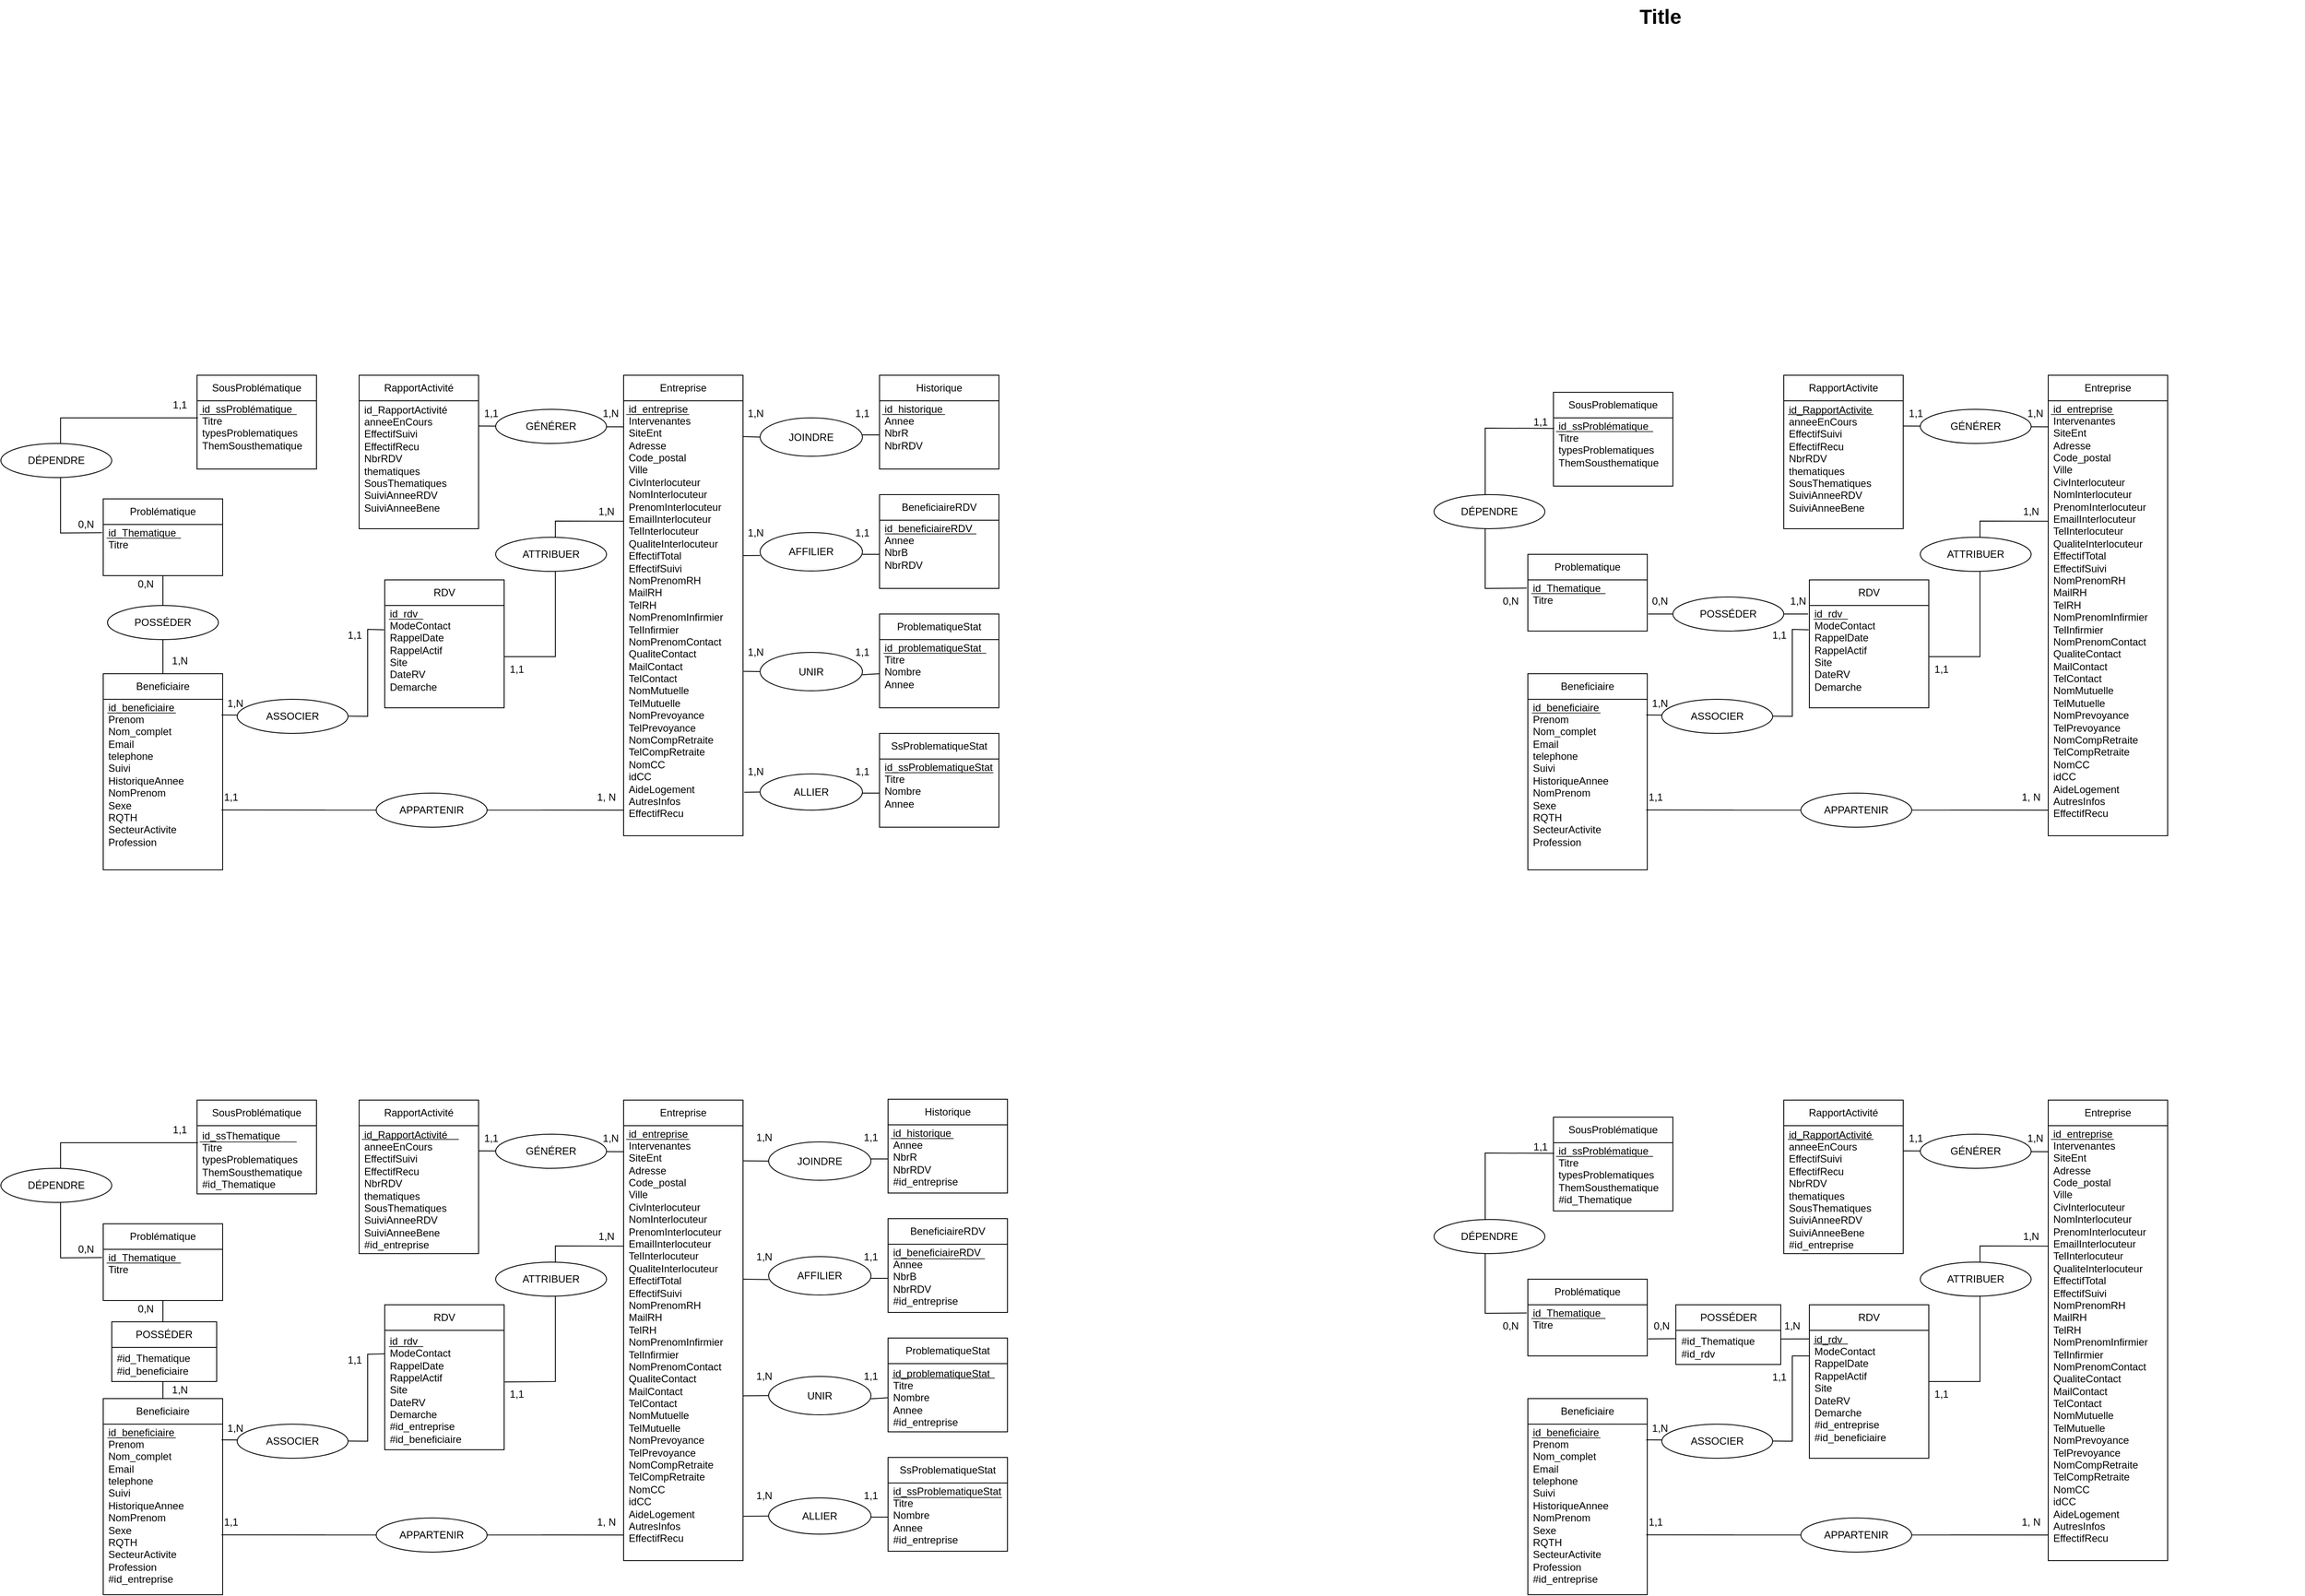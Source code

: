 <mxfile version="24.7.13">
  <diagram name="Page-1" id="929967ad-93f9-6ef4-fab6-5d389245f69c">
    <mxGraphModel dx="3035.5" dy="585" grid="1" gridSize="10" guides="1" tooltips="1" connect="1" arrows="1" fold="1" page="1" pageScale="1.5" pageWidth="1169" pageHeight="826" background="none" math="0" shadow="0">
      <root>
        <mxCell id="0" style=";html=1;" />
        <mxCell id="1" style=";html=1;" parent="0" />
        <mxCell id="1672d66443f91eb5-23" value="Title" style="text;strokeColor=none;fillColor=none;html=1;fontSize=24;fontStyle=1;verticalAlign=middle;align=center;" parent="1" vertex="1">
          <mxGeometry x="120" y="40" width="1510" height="40" as="geometry" />
        </mxCell>
        <mxCell id="BDtkVoIlV69DwLZXu3MO-1" value="RDV" style="swimlane;fontStyle=0;childLayout=stackLayout;horizontal=1;startSize=30;horizontalStack=0;resizeParent=1;resizeParentMax=0;resizeLast=0;collapsible=1;marginBottom=0;whiteSpace=wrap;html=1;" parent="1" vertex="1">
          <mxGeometry x="1050" y="720" width="140" height="150" as="geometry" />
        </mxCell>
        <mxCell id="BDtkVoIlV69DwLZXu3MO-2" value="&lt;div&gt;id_rdv&lt;/div&gt;&lt;div&gt;ModeContact&lt;/div&gt;&lt;div&gt;RappelDate&lt;/div&gt;&lt;div&gt;RappelActif&lt;/div&gt;&lt;div&gt;Site&lt;/div&gt;&lt;div&gt;DateRV&lt;/div&gt;&lt;div&gt;Demarche&lt;/div&gt;&lt;div&gt;&lt;br&gt;&lt;/div&gt;&lt;div&gt;&lt;br&gt;&lt;/div&gt;" style="text;strokeColor=none;fillColor=none;align=left;verticalAlign=middle;spacingLeft=4;spacingRight=4;overflow=hidden;points=[[0,0.5],[1,0.5]];portConstraint=eastwest;rotatable=0;whiteSpace=wrap;html=1;" parent="BDtkVoIlV69DwLZXu3MO-1" vertex="1">
          <mxGeometry y="30" width="140" height="120" as="geometry" />
        </mxCell>
        <mxCell id="BDtkVoIlV69DwLZXu3MO-5" value="SousProblematique" style="swimlane;fontStyle=0;childLayout=stackLayout;horizontal=1;startSize=30;horizontalStack=0;resizeParent=1;resizeParentMax=0;resizeLast=0;collapsible=1;marginBottom=0;whiteSpace=wrap;html=1;" parent="1" vertex="1">
          <mxGeometry x="750" y="500" width="140" height="110" as="geometry" />
        </mxCell>
        <mxCell id="BDtkVoIlV69DwLZXu3MO-6" value="id_ssProblématique&lt;div&gt;Titre&lt;br&gt;&lt;div&gt;typesProblematiques&lt;/div&gt;&lt;div&gt;ThemSousthematique&lt;/div&gt;&lt;/div&gt;&lt;div&gt;&lt;br&gt;&lt;/div&gt;&lt;div&gt;&lt;br&gt;&lt;/div&gt;" style="text;strokeColor=none;fillColor=none;align=left;verticalAlign=middle;spacingLeft=4;spacingRight=4;overflow=hidden;points=[[0,0.5],[1,0.5]];portConstraint=eastwest;rotatable=0;whiteSpace=wrap;html=1;" parent="BDtkVoIlV69DwLZXu3MO-5" vertex="1">
          <mxGeometry y="30" width="140" height="80" as="geometry" />
        </mxCell>
        <mxCell id="BDtkVoIlV69DwLZXu3MO-7" value="Problematique" style="swimlane;fontStyle=0;childLayout=stackLayout;horizontal=1;startSize=30;horizontalStack=0;resizeParent=1;resizeParentMax=0;resizeLast=0;collapsible=1;marginBottom=0;whiteSpace=wrap;html=1;" parent="1" vertex="1">
          <mxGeometry x="720" y="690" width="140" height="90" as="geometry" />
        </mxCell>
        <mxCell id="BDtkVoIlV69DwLZXu3MO-8" value="id_Thematique&lt;div&gt;Titre&lt;/div&gt;&lt;div&gt;&lt;br&gt;&lt;/div&gt;&lt;div&gt;&lt;br&gt;&lt;/div&gt;" style="text;strokeColor=none;fillColor=none;align=left;verticalAlign=middle;spacingLeft=4;spacingRight=4;overflow=hidden;points=[[0,0.5],[1,0.5]];portConstraint=eastwest;rotatable=0;whiteSpace=wrap;html=1;" parent="BDtkVoIlV69DwLZXu3MO-7" vertex="1">
          <mxGeometry y="30" width="140" height="60" as="geometry" />
        </mxCell>
        <mxCell id="BDtkVoIlV69DwLZXu3MO-9" value="Entreprise" style="swimlane;fontStyle=0;childLayout=stackLayout;horizontal=1;startSize=30;horizontalStack=0;resizeParent=1;resizeParentMax=0;resizeLast=0;collapsible=1;marginBottom=0;whiteSpace=wrap;html=1;" parent="1" vertex="1">
          <mxGeometry x="1330" y="480" width="140" height="540" as="geometry" />
        </mxCell>
        <mxCell id="BDtkVoIlV69DwLZXu3MO-10" value="id_entreprise&lt;div&gt;Intervenantes&lt;/div&gt;&lt;div&gt;SiteEnt&lt;/div&gt;&lt;div&gt;Adresse&lt;/div&gt;&lt;div&gt;Code_postal&lt;/div&gt;&lt;div&gt;Ville&lt;/div&gt;&lt;div&gt;CivInterlocuteur&lt;/div&gt;&lt;div&gt;NomInterlocuteur&lt;/div&gt;&lt;div&gt;PrenomInterlocuteur&lt;/div&gt;&lt;div&gt;&lt;span style=&quot;background-color: initial;&quot;&gt;EmailInterlocuteur&lt;/span&gt;&lt;/div&gt;&lt;div&gt;&lt;span style=&quot;background-color: initial;&quot;&gt;TelInterlocuteur&lt;/span&gt;&lt;/div&gt;&lt;div&gt;QualiteInterlocuteur&lt;/div&gt;&lt;div&gt;EffectifTotal&lt;/div&gt;&lt;div&gt;EffectifSuivi&lt;/div&gt;&lt;div&gt;NomPrenomRH&lt;/div&gt;&lt;div&gt;MailRH&lt;/div&gt;&lt;div&gt;TelRH&lt;/div&gt;&lt;div&gt;NomPrenomInfirmier&lt;/div&gt;&lt;div&gt;TelInfirmier&lt;/div&gt;&lt;div&gt;NomPrenomContact&lt;/div&gt;&lt;div&gt;QualiteContact&lt;/div&gt;&lt;div&gt;MailContact&lt;/div&gt;&lt;div&gt;TelContact&lt;/div&gt;&lt;div&gt;NomMutuelle&lt;/div&gt;&lt;div&gt;TelMutuelle&lt;/div&gt;&lt;div&gt;NomPrevoyance&lt;/div&gt;&lt;div&gt;TelPrevoyance&lt;/div&gt;&lt;div&gt;NomCompRetraite&lt;/div&gt;&lt;div&gt;TelCompRetraite&lt;/div&gt;&lt;div&gt;NomCC&lt;/div&gt;&lt;div&gt;idCC&lt;/div&gt;&lt;div&gt;AideLogement&lt;/div&gt;&lt;div&gt;AutresInfos&lt;/div&gt;&lt;div&gt;EffectifRecu&lt;/div&gt;&lt;div&gt;&lt;br&gt;&lt;/div&gt;&lt;div&gt;&lt;br&gt;&lt;/div&gt;&lt;div&gt;&lt;br&gt;&lt;/div&gt;" style="text;strokeColor=none;fillColor=none;align=left;verticalAlign=middle;spacingLeft=4;spacingRight=4;overflow=hidden;points=[[0,0.5],[1,0.5]];portConstraint=eastwest;rotatable=0;whiteSpace=wrap;html=1;" parent="BDtkVoIlV69DwLZXu3MO-9" vertex="1">
          <mxGeometry y="30" width="140" height="510" as="geometry" />
        </mxCell>
        <mxCell id="BDtkVoIlV69DwLZXu3MO-11" value="Beneficiaire" style="swimlane;fontStyle=0;childLayout=stackLayout;horizontal=1;startSize=30;horizontalStack=0;resizeParent=1;resizeParentMax=0;resizeLast=0;collapsible=1;marginBottom=0;whiteSpace=wrap;html=1;" parent="1" vertex="1">
          <mxGeometry x="720" y="830" width="140" height="230" as="geometry" />
        </mxCell>
        <mxCell id="BDtkVoIlV69DwLZXu3MO-12" value="id_beneficiaire&lt;div&gt;Prenom&lt;/div&gt;&lt;div&gt;Nom_complet&lt;/div&gt;&lt;div&gt;Email&lt;/div&gt;&lt;div&gt;telephone&lt;/div&gt;&lt;div&gt;Suivi&lt;/div&gt;&lt;div&gt;HistoriqueAnnee&lt;/div&gt;&lt;div&gt;NomPrenom&lt;/div&gt;&lt;div&gt;Sexe&lt;/div&gt;&lt;div&gt;RQTH&lt;/div&gt;&lt;div&gt;SecteurActivite&lt;/div&gt;&lt;div&gt;Profession&lt;/div&gt;&lt;div&gt;&lt;br&gt;&lt;/div&gt;&lt;div&gt;&lt;br&gt;&lt;/div&gt;&lt;div&gt;&lt;br&gt;&lt;/div&gt;" style="text;strokeColor=none;fillColor=none;align=left;verticalAlign=middle;spacingLeft=4;spacingRight=4;overflow=hidden;points=[[0,0.5],[1,0.5]];portConstraint=eastwest;rotatable=0;whiteSpace=wrap;html=1;" parent="BDtkVoIlV69DwLZXu3MO-11" vertex="1">
          <mxGeometry y="30" width="140" height="200" as="geometry" />
        </mxCell>
        <mxCell id="BDtkVoIlV69DwLZXu3MO-13" value="RapportActivite" style="swimlane;fontStyle=0;childLayout=stackLayout;horizontal=1;startSize=30;horizontalStack=0;resizeParent=1;resizeParentMax=0;resizeLast=0;collapsible=1;marginBottom=0;whiteSpace=wrap;html=1;" parent="1" vertex="1">
          <mxGeometry x="1020" y="480" width="140" height="180" as="geometry" />
        </mxCell>
        <mxCell id="BDtkVoIlV69DwLZXu3MO-14" value="id_RapportActivite&lt;div&gt;anneeEnCours&lt;/div&gt;&lt;div&gt;EffectifSuivi&lt;/div&gt;&lt;div&gt;EffectifRecu&lt;/div&gt;&lt;div&gt;NbrRDV&lt;/div&gt;&lt;div&gt;thematiques&lt;/div&gt;&lt;div&gt;SousThematiques&lt;/div&gt;&lt;div&gt;SuiviAnneeRDV&lt;/div&gt;&lt;div&gt;SuiviAnneeBene&lt;/div&gt;&lt;div&gt;&lt;br&gt;&lt;/div&gt;" style="text;strokeColor=none;fillColor=none;align=left;verticalAlign=middle;spacingLeft=4;spacingRight=4;overflow=hidden;points=[[0,0.5],[1,0.5]];portConstraint=eastwest;rotatable=0;whiteSpace=wrap;html=1;" parent="BDtkVoIlV69DwLZXu3MO-13" vertex="1">
          <mxGeometry y="30" width="140" height="150" as="geometry" />
        </mxCell>
        <mxCell id="BDtkVoIlV69DwLZXu3MO-16" value="" style="endArrow=none;html=1;rounded=0;entryX=0.997;entryY=0.157;entryDx=0;entryDy=0;entryPerimeter=0;exitX=0;exitY=0.048;exitDx=0;exitDy=0;exitPerimeter=0;" parent="1" edge="1">
          <mxGeometry width="50" height="50" relative="1" as="geometry">
            <mxPoint x="1330" y="540.47" as="sourcePoint" />
            <mxPoint x="1159.58" y="539.54" as="targetPoint" />
          </mxGeometry>
        </mxCell>
        <mxCell id="BDtkVoIlV69DwLZXu3MO-17" value="" style="endArrow=none;html=1;rounded=0;entryX=0;entryY=0.947;entryDx=0;entryDy=0;entryPerimeter=0;exitX=0.991;exitY=0.664;exitDx=0;exitDy=0;exitPerimeter=0;" parent="1" edge="1">
          <mxGeometry width="50" height="50" relative="1" as="geometry">
            <mxPoint x="858.74" y="989.8" as="sourcePoint" />
            <mxPoint x="1330" y="989.97" as="targetPoint" />
          </mxGeometry>
        </mxCell>
        <mxCell id="BDtkVoIlV69DwLZXu3MO-18" value="" style="endArrow=none;html=1;rounded=0;exitX=1;exitY=0.5;exitDx=0;exitDy=0;entryX=-0.011;entryY=0.083;entryDx=0;entryDy=0;entryPerimeter=0;" parent="1" source="BDtkVoIlV69DwLZXu3MO-28" target="BDtkVoIlV69DwLZXu3MO-2" edge="1">
          <mxGeometry width="50" height="50" relative="1" as="geometry">
            <mxPoint x="900" y="770" as="sourcePoint" />
            <mxPoint x="990" y="750" as="targetPoint" />
          </mxGeometry>
        </mxCell>
        <mxCell id="BDtkVoIlV69DwLZXu3MO-19" value="" style="endArrow=none;html=1;rounded=0;exitX=0.006;exitY=0.155;exitDx=0;exitDy=0;exitPerimeter=0;entryX=-0.009;entryY=0.16;entryDx=0;entryDy=0;entryPerimeter=0;" parent="1" source="BDtkVoIlV69DwLZXu3MO-6" target="BDtkVoIlV69DwLZXu3MO-8" edge="1">
          <mxGeometry width="50" height="50" relative="1" as="geometry">
            <mxPoint x="940" y="800" as="sourcePoint" />
            <mxPoint x="990" y="750" as="targetPoint" />
            <Array as="points">
              <mxPoint x="670" y="542" />
              <mxPoint x="670" y="730" />
            </Array>
          </mxGeometry>
        </mxCell>
        <mxCell id="BDtkVoIlV69DwLZXu3MO-20" value="" style="endArrow=none;html=1;rounded=0;exitX=0.991;exitY=0.092;exitDx=0;exitDy=0;exitPerimeter=0;entryX=-0.006;entryY=0.237;entryDx=0;entryDy=0;entryPerimeter=0;" parent="1" source="BDtkVoIlV69DwLZXu3MO-12" target="BDtkVoIlV69DwLZXu3MO-2" edge="1">
          <mxGeometry width="50" height="50" relative="1" as="geometry">
            <mxPoint x="940" y="900" as="sourcePoint" />
            <mxPoint x="990" y="850" as="targetPoint" />
            <Array as="points">
              <mxPoint x="1030" y="880" />
              <mxPoint x="1030" y="778" />
            </Array>
          </mxGeometry>
        </mxCell>
        <mxCell id="BDtkVoIlV69DwLZXu3MO-21" value="" style="endArrow=none;html=1;rounded=0;entryX=-0.004;entryY=0.277;entryDx=0;entryDy=0;entryPerimeter=0;exitX=1;exitY=0.5;exitDx=0;exitDy=0;" parent="1" source="BDtkVoIlV69DwLZXu3MO-2" target="BDtkVoIlV69DwLZXu3MO-10" edge="1">
          <mxGeometry width="50" height="50" relative="1" as="geometry">
            <mxPoint x="1060" y="880" as="sourcePoint" />
            <mxPoint x="1110" y="830" as="targetPoint" />
            <Array as="points">
              <mxPoint x="1250" y="810" />
              <mxPoint x="1250" y="651" />
            </Array>
          </mxGeometry>
        </mxCell>
        <mxCell id="BDtkVoIlV69DwLZXu3MO-22" value="DÉPENDRE" style="ellipse;whiteSpace=wrap;html=1;" parent="1" vertex="1">
          <mxGeometry x="610" y="620" width="130" height="40" as="geometry" />
        </mxCell>
        <mxCell id="BDtkVoIlV69DwLZXu3MO-23" value="GÉNÉRER" style="ellipse;whiteSpace=wrap;html=1;" parent="1" vertex="1">
          <mxGeometry x="1180" y="520" width="130" height="40" as="geometry" />
        </mxCell>
        <mxCell id="BDtkVoIlV69DwLZXu3MO-25" value="ATTRIBUER" style="ellipse;whiteSpace=wrap;html=1;" parent="1" vertex="1">
          <mxGeometry x="1180" y="670" width="130" height="40" as="geometry" />
        </mxCell>
        <mxCell id="BDtkVoIlV69DwLZXu3MO-26" value="APPARTENIR" style="ellipse;whiteSpace=wrap;html=1;" parent="1" vertex="1">
          <mxGeometry x="1040" y="970" width="130" height="40" as="geometry" />
        </mxCell>
        <mxCell id="BDtkVoIlV69DwLZXu3MO-27" value="ASSOCIER" style="ellipse;whiteSpace=wrap;html=1;" parent="1" vertex="1">
          <mxGeometry x="877" y="860" width="130" height="40" as="geometry" />
        </mxCell>
        <mxCell id="BDtkVoIlV69DwLZXu3MO-29" value="" style="endArrow=none;html=1;rounded=0;entryX=0;entryY=0.5;entryDx=0;entryDy=0;" parent="1" target="BDtkVoIlV69DwLZXu3MO-28" edge="1">
          <mxGeometry width="50" height="50" relative="1" as="geometry">
            <mxPoint x="861" y="760" as="sourcePoint" />
            <mxPoint x="1048" y="760" as="targetPoint" />
          </mxGeometry>
        </mxCell>
        <mxCell id="BDtkVoIlV69DwLZXu3MO-28" value="POSSÉDER" style="ellipse;whiteSpace=wrap;html=1;" parent="1" vertex="1">
          <mxGeometry x="890" y="740" width="130" height="40" as="geometry" />
        </mxCell>
        <mxCell id="0Z9i6rMypU2cP33M5_-R-2" value="1,1" style="text;html=1;align=center;verticalAlign=middle;whiteSpace=wrap;rounded=0;" parent="1" vertex="1">
          <mxGeometry x="1140" y="510" width="70" height="30" as="geometry" />
        </mxCell>
        <mxCell id="0Z9i6rMypU2cP33M5_-R-3" value="1,N" style="text;html=1;align=center;verticalAlign=middle;whiteSpace=wrap;rounded=0;" parent="1" vertex="1">
          <mxGeometry x="1280" y="510" width="70" height="30" as="geometry" />
        </mxCell>
        <mxCell id="0Z9i6rMypU2cP33M5_-R-4" value="1,N" style="text;html=1;align=center;verticalAlign=middle;whiteSpace=wrap;rounded=0;" parent="1" vertex="1">
          <mxGeometry x="1280" y="625" width="60" height="30" as="geometry" />
        </mxCell>
        <mxCell id="0Z9i6rMypU2cP33M5_-R-5" value="1, N" style="text;html=1;align=center;verticalAlign=middle;whiteSpace=wrap;rounded=0;" parent="1" vertex="1">
          <mxGeometry x="1280" y="960" width="60" height="30" as="geometry" />
        </mxCell>
        <mxCell id="0Z9i6rMypU2cP33M5_-R-6" value="1,1" style="text;html=1;align=center;verticalAlign=middle;whiteSpace=wrap;rounded=0;" parent="1" vertex="1">
          <mxGeometry x="840" y="960" width="60" height="30" as="geometry" />
        </mxCell>
        <mxCell id="0Z9i6rMypU2cP33M5_-R-7" value="1,N" style="text;html=1;align=center;verticalAlign=middle;whiteSpace=wrap;rounded=0;" parent="1" vertex="1">
          <mxGeometry x="840" y="850" width="70" height="30" as="geometry" />
        </mxCell>
        <mxCell id="0Z9i6rMypU2cP33M5_-R-8" value="1,1" style="text;html=1;align=center;verticalAlign=middle;whiteSpace=wrap;rounded=0;" parent="1" vertex="1">
          <mxGeometry x="980" y="770" width="70" height="30" as="geometry" />
        </mxCell>
        <mxCell id="0Z9i6rMypU2cP33M5_-R-9" value="1,N" style="text;html=1;align=center;verticalAlign=middle;whiteSpace=wrap;rounded=0;" parent="1" vertex="1">
          <mxGeometry x="1007" y="730" width="60" height="30" as="geometry" />
        </mxCell>
        <mxCell id="0Z9i6rMypU2cP33M5_-R-10" value="0,N" style="text;html=1;align=center;verticalAlign=middle;whiteSpace=wrap;rounded=0;" parent="1" vertex="1">
          <mxGeometry x="845" y="730" width="60" height="30" as="geometry" />
        </mxCell>
        <mxCell id="0Z9i6rMypU2cP33M5_-R-12" value="1,1" style="text;html=1;align=center;verticalAlign=middle;whiteSpace=wrap;rounded=0;" parent="1" vertex="1">
          <mxGeometry x="700" y="520" width="70" height="30" as="geometry" />
        </mxCell>
        <mxCell id="0Z9i6rMypU2cP33M5_-R-13" value="0,N" style="text;html=1;align=center;verticalAlign=middle;whiteSpace=wrap;rounded=0;" parent="1" vertex="1">
          <mxGeometry x="670" y="730" width="60" height="30" as="geometry" />
        </mxCell>
        <mxCell id="0Z9i6rMypU2cP33M5_-R-14" value="1,1" style="text;html=1;align=center;verticalAlign=middle;whiteSpace=wrap;rounded=0;" parent="1" vertex="1">
          <mxGeometry x="1170" y="810" width="70" height="30" as="geometry" />
        </mxCell>
        <mxCell id="0Z9i6rMypU2cP33M5_-R-175" value="_________________" style="text;html=1;align=center;verticalAlign=middle;whiteSpace=wrap;rounded=0;" parent="1" vertex="1">
          <mxGeometry x="740" y="510" width="140" height="60" as="geometry" />
        </mxCell>
        <mxCell id="0Z9i6rMypU2cP33M5_-R-176" value="_____________" style="text;html=1;align=center;verticalAlign=middle;whiteSpace=wrap;rounded=0;" parent="1" vertex="1">
          <mxGeometry x="690" y="690" width="155" height="80" as="geometry" />
        </mxCell>
        <mxCell id="0Z9i6rMypU2cP33M5_-R-178" value="______" style="text;html=1;align=center;verticalAlign=middle;whiteSpace=wrap;rounded=0;" parent="1" vertex="1">
          <mxGeometry x="1040" y="709.5" width="70" height="100.5" as="geometry" />
        </mxCell>
        <mxCell id="0Z9i6rMypU2cP33M5_-R-180" value="____________" style="text;html=1;align=center;verticalAlign=middle;whiteSpace=wrap;rounded=0;" parent="1" vertex="1">
          <mxGeometry x="680" y="850" width="170" height="40" as="geometry" />
        </mxCell>
        <mxCell id="0Z9i6rMypU2cP33M5_-R-181" value="_______________" style="text;html=1;align=center;verticalAlign=middle;whiteSpace=wrap;rounded=0;" parent="1" vertex="1">
          <mxGeometry x="970" y="270" width="210" height="500" as="geometry" />
        </mxCell>
        <mxCell id="0Z9i6rMypU2cP33M5_-R-182" value="___________" style="text;html=1;align=center;verticalAlign=middle;whiteSpace=wrap;rounded=0;" parent="1" vertex="1">
          <mxGeometry x="1310" y="450" width="120" height="140" as="geometry" />
        </mxCell>
        <mxCell id="0Z9i6rMypU2cP33M5_-R-183" value="POSSÉDER" style="swimlane;fontStyle=0;childLayout=stackLayout;horizontal=1;startSize=30;horizontalStack=0;resizeParent=1;resizeParentMax=0;resizeLast=0;collapsible=1;marginBottom=0;whiteSpace=wrap;html=1;" parent="1" vertex="1">
          <mxGeometry x="893.5" y="1570" width="123" height="70" as="geometry" />
        </mxCell>
        <mxCell id="0Z9i6rMypU2cP33M5_-R-184" value="#id_Thematique&lt;br&gt;#id_rdv" style="text;strokeColor=none;fillColor=none;align=left;verticalAlign=middle;spacingLeft=4;spacingRight=4;overflow=hidden;points=[[0,0.5],[1,0.5]];portConstraint=eastwest;rotatable=0;whiteSpace=wrap;html=1;" parent="0Z9i6rMypU2cP33M5_-R-183" vertex="1">
          <mxGeometry y="30" width="123" height="40" as="geometry" />
        </mxCell>
        <mxCell id="0Z9i6rMypU2cP33M5_-R-185" value="RDV" style="swimlane;fontStyle=0;childLayout=stackLayout;horizontal=1;startSize=30;horizontalStack=0;resizeParent=1;resizeParentMax=0;resizeLast=0;collapsible=1;marginBottom=0;whiteSpace=wrap;html=1;" parent="1" vertex="1">
          <mxGeometry x="1050" y="1570" width="140" height="180" as="geometry" />
        </mxCell>
        <mxCell id="0Z9i6rMypU2cP33M5_-R-186" value="&lt;div&gt;id_rdv&lt;/div&gt;&lt;div&gt;ModeContact&lt;/div&gt;&lt;div&gt;RappelDate&lt;/div&gt;&lt;div&gt;RappelActif&lt;/div&gt;&lt;div&gt;Site&lt;/div&gt;&lt;div&gt;DateRV&lt;/div&gt;&lt;div&gt;&lt;div&gt;Demarche&lt;/div&gt;&lt;/div&gt;&lt;div&gt;#id_entreprise&lt;br&gt;#id_beneficiaire&lt;/div&gt;&lt;div&gt;&lt;br&gt;&lt;/div&gt;" style="text;strokeColor=none;fillColor=none;align=left;verticalAlign=middle;spacingLeft=4;spacingRight=4;overflow=hidden;points=[[0,0.5],[1,0.5]];portConstraint=eastwest;rotatable=0;whiteSpace=wrap;html=1;" parent="0Z9i6rMypU2cP33M5_-R-185" vertex="1">
          <mxGeometry y="30" width="140" height="150" as="geometry" />
        </mxCell>
        <mxCell id="0Z9i6rMypU2cP33M5_-R-187" value="SousProblématique" style="swimlane;fontStyle=0;childLayout=stackLayout;horizontal=1;startSize=30;horizontalStack=0;resizeParent=1;resizeParentMax=0;resizeLast=0;collapsible=1;marginBottom=0;whiteSpace=wrap;html=1;" parent="1" vertex="1">
          <mxGeometry x="750" y="1350" width="140" height="110" as="geometry" />
        </mxCell>
        <mxCell id="0Z9i6rMypU2cP33M5_-R-188" value="id_ssProblématique&lt;div&gt;Titre&lt;br&gt;&lt;div&gt;typesProblematiques&lt;/div&gt;&lt;div&gt;ThemSousthematique&lt;/div&gt;&lt;/div&gt;&lt;div&gt;#id_Thematique&lt;/div&gt;&lt;div&gt;&lt;br&gt;&lt;/div&gt;" style="text;strokeColor=none;fillColor=none;align=left;verticalAlign=middle;spacingLeft=4;spacingRight=4;overflow=hidden;points=[[0,0.5],[1,0.5]];portConstraint=eastwest;rotatable=0;whiteSpace=wrap;html=1;" parent="0Z9i6rMypU2cP33M5_-R-187" vertex="1">
          <mxGeometry y="30" width="140" height="80" as="geometry" />
        </mxCell>
        <mxCell id="0Z9i6rMypU2cP33M5_-R-189" value="Problématique" style="swimlane;fontStyle=0;childLayout=stackLayout;horizontal=1;startSize=30;horizontalStack=0;resizeParent=1;resizeParentMax=0;resizeLast=0;collapsible=1;marginBottom=0;whiteSpace=wrap;html=1;" parent="1" vertex="1">
          <mxGeometry x="720" y="1540" width="140" height="90" as="geometry" />
        </mxCell>
        <mxCell id="0Z9i6rMypU2cP33M5_-R-190" value="id_Thematique&lt;div&gt;Titre&lt;/div&gt;&lt;div&gt;&lt;br&gt;&lt;/div&gt;&lt;div&gt;&lt;br&gt;&lt;/div&gt;" style="text;strokeColor=none;fillColor=none;align=left;verticalAlign=middle;spacingLeft=4;spacingRight=4;overflow=hidden;points=[[0,0.5],[1,0.5]];portConstraint=eastwest;rotatable=0;whiteSpace=wrap;html=1;" parent="0Z9i6rMypU2cP33M5_-R-189" vertex="1">
          <mxGeometry y="30" width="140" height="60" as="geometry" />
        </mxCell>
        <mxCell id="0Z9i6rMypU2cP33M5_-R-191" value="Entreprise" style="swimlane;fontStyle=0;childLayout=stackLayout;horizontal=1;startSize=30;horizontalStack=0;resizeParent=1;resizeParentMax=0;resizeLast=0;collapsible=1;marginBottom=0;whiteSpace=wrap;html=1;" parent="1" vertex="1">
          <mxGeometry x="1330" y="1330" width="140" height="540" as="geometry" />
        </mxCell>
        <mxCell id="0Z9i6rMypU2cP33M5_-R-192" value="id_entreprise&lt;div&gt;Intervenantes&lt;/div&gt;&lt;div&gt;SiteEnt&lt;/div&gt;&lt;div&gt;Adresse&lt;/div&gt;&lt;div&gt;Code_postal&lt;/div&gt;&lt;div&gt;Ville&lt;/div&gt;&lt;div&gt;CivInterlocuteur&lt;/div&gt;&lt;div&gt;NomInterlocuteur&lt;/div&gt;&lt;div&gt;PrenomInterlocuteur&lt;/div&gt;&lt;div&gt;&lt;span style=&quot;background-color: initial;&quot;&gt;EmailInterlocuteur&lt;/span&gt;&lt;/div&gt;&lt;div&gt;&lt;span style=&quot;background-color: initial;&quot;&gt;TelInterlocuteur&lt;/span&gt;&lt;/div&gt;&lt;div&gt;QualiteInterlocuteur&lt;/div&gt;&lt;div&gt;EffectifTotal&lt;/div&gt;&lt;div&gt;EffectifSuivi&lt;/div&gt;&lt;div&gt;NomPrenomRH&lt;/div&gt;&lt;div&gt;MailRH&lt;/div&gt;&lt;div&gt;TelRH&lt;/div&gt;&lt;div&gt;NomPrenomInfirmier&lt;/div&gt;&lt;div&gt;TelInfirmier&lt;/div&gt;&lt;div&gt;NomPrenomContact&lt;/div&gt;&lt;div&gt;QualiteContact&lt;/div&gt;&lt;div&gt;MailContact&lt;/div&gt;&lt;div&gt;TelContact&lt;/div&gt;&lt;div&gt;NomMutuelle&lt;/div&gt;&lt;div&gt;TelMutuelle&lt;/div&gt;&lt;div&gt;NomPrevoyance&lt;/div&gt;&lt;div&gt;TelPrevoyance&lt;/div&gt;&lt;div&gt;NomCompRetraite&lt;/div&gt;&lt;div&gt;TelCompRetraite&lt;/div&gt;&lt;div&gt;NomCC&lt;/div&gt;&lt;div&gt;idCC&lt;/div&gt;&lt;div&gt;AideLogement&lt;/div&gt;&lt;div&gt;AutresInfos&lt;/div&gt;&lt;div&gt;EffectifRecu&lt;/div&gt;&lt;div&gt;&lt;br&gt;&lt;/div&gt;&lt;div&gt;&lt;br&gt;&lt;/div&gt;&lt;div&gt;&lt;br&gt;&lt;/div&gt;" style="text;strokeColor=none;fillColor=none;align=left;verticalAlign=middle;spacingLeft=4;spacingRight=4;overflow=hidden;points=[[0,0.5],[1,0.5]];portConstraint=eastwest;rotatable=0;whiteSpace=wrap;html=1;" parent="0Z9i6rMypU2cP33M5_-R-191" vertex="1">
          <mxGeometry y="30" width="140" height="510" as="geometry" />
        </mxCell>
        <mxCell id="0Z9i6rMypU2cP33M5_-R-193" value="Beneficiaire" style="swimlane;fontStyle=0;childLayout=stackLayout;horizontal=1;startSize=30;horizontalStack=0;resizeParent=1;resizeParentMax=0;resizeLast=0;collapsible=1;marginBottom=0;whiteSpace=wrap;html=1;" parent="1" vertex="1">
          <mxGeometry x="720" y="1680" width="140" height="230" as="geometry" />
        </mxCell>
        <mxCell id="0Z9i6rMypU2cP33M5_-R-194" value="id_beneficiaire&lt;div&gt;Prenom&lt;/div&gt;&lt;div&gt;Nom_complet&lt;/div&gt;&lt;div&gt;Email&lt;/div&gt;&lt;div&gt;telephone&lt;/div&gt;&lt;div&gt;Suivi&lt;/div&gt;&lt;div&gt;HistoriqueAnnee&lt;/div&gt;&lt;div&gt;NomPrenom&lt;/div&gt;&lt;div&gt;Sexe&lt;/div&gt;&lt;div&gt;RQTH&lt;/div&gt;&lt;div&gt;SecteurActivite&lt;/div&gt;&lt;div&gt;Profession&lt;/div&gt;&lt;div&gt;#id_entreprise&lt;/div&gt;&lt;div&gt;&lt;br&gt;&lt;/div&gt;&lt;div&gt;&lt;br&gt;&lt;/div&gt;" style="text;strokeColor=none;fillColor=none;align=left;verticalAlign=middle;spacingLeft=4;spacingRight=4;overflow=hidden;points=[[0,0.5],[1,0.5]];portConstraint=eastwest;rotatable=0;whiteSpace=wrap;html=1;" parent="0Z9i6rMypU2cP33M5_-R-193" vertex="1">
          <mxGeometry y="30" width="140" height="200" as="geometry" />
        </mxCell>
        <mxCell id="0Z9i6rMypU2cP33M5_-R-195" value="RapportActivité" style="swimlane;fontStyle=0;childLayout=stackLayout;horizontal=1;startSize=30;horizontalStack=0;resizeParent=1;resizeParentMax=0;resizeLast=0;collapsible=1;marginBottom=0;whiteSpace=wrap;html=1;" parent="1" vertex="1">
          <mxGeometry x="1020" y="1330" width="140" height="180" as="geometry" />
        </mxCell>
        <mxCell id="0Z9i6rMypU2cP33M5_-R-196" value="id_RapportActivité&lt;div&gt;anneeEnCours&lt;/div&gt;&lt;div&gt;EffectifSuivi&lt;/div&gt;&lt;div&gt;EffectifRecu&lt;/div&gt;&lt;div&gt;NbrRDV&lt;/div&gt;&lt;div&gt;thematiques&lt;/div&gt;&lt;div&gt;SousThematiques&lt;/div&gt;&lt;div&gt;SuiviAnneeRDV&lt;/div&gt;&lt;div&gt;SuiviAnneeBene&lt;/div&gt;&lt;div&gt;#id_entreprise&lt;/div&gt;" style="text;strokeColor=none;fillColor=none;align=left;verticalAlign=middle;spacingLeft=4;spacingRight=4;overflow=hidden;points=[[0,0.5],[1,0.5]];portConstraint=eastwest;rotatable=0;whiteSpace=wrap;html=1;" parent="0Z9i6rMypU2cP33M5_-R-195" vertex="1">
          <mxGeometry y="30" width="140" height="150" as="geometry" />
        </mxCell>
        <mxCell id="0Z9i6rMypU2cP33M5_-R-197" value="" style="endArrow=none;html=1;rounded=0;entryX=0.997;entryY=0.157;entryDx=0;entryDy=0;entryPerimeter=0;exitX=0;exitY=0.048;exitDx=0;exitDy=0;exitPerimeter=0;" parent="1" edge="1">
          <mxGeometry width="50" height="50" relative="1" as="geometry">
            <mxPoint x="1330" y="1390.47" as="sourcePoint" />
            <mxPoint x="1159.58" y="1389.54" as="targetPoint" />
          </mxGeometry>
        </mxCell>
        <mxCell id="0Z9i6rMypU2cP33M5_-R-198" value="" style="endArrow=none;html=1;rounded=0;entryX=0;entryY=0.947;entryDx=0;entryDy=0;entryPerimeter=0;exitX=0.991;exitY=0.664;exitDx=0;exitDy=0;exitPerimeter=0;" parent="1" edge="1">
          <mxGeometry width="50" height="50" relative="1" as="geometry">
            <mxPoint x="858.74" y="1839.8" as="sourcePoint" />
            <mxPoint x="1330" y="1839.97" as="targetPoint" />
          </mxGeometry>
        </mxCell>
        <mxCell id="0Z9i6rMypU2cP33M5_-R-199" value="" style="endArrow=none;html=1;rounded=0;exitX=0.998;exitY=0.252;exitDx=0;exitDy=0;exitPerimeter=0;" parent="1" source="0Z9i6rMypU2cP33M5_-R-184" edge="1">
          <mxGeometry width="50" height="50" relative="1" as="geometry">
            <mxPoint x="1020" y="1610" as="sourcePoint" />
            <mxPoint x="1050" y="1610" as="targetPoint" />
          </mxGeometry>
        </mxCell>
        <mxCell id="0Z9i6rMypU2cP33M5_-R-200" value="" style="endArrow=none;html=1;rounded=0;exitX=0.006;exitY=0.155;exitDx=0;exitDy=0;exitPerimeter=0;entryX=-0.009;entryY=0.16;entryDx=0;entryDy=0;entryPerimeter=0;" parent="1" source="0Z9i6rMypU2cP33M5_-R-188" target="0Z9i6rMypU2cP33M5_-R-190" edge="1">
          <mxGeometry width="50" height="50" relative="1" as="geometry">
            <mxPoint x="940" y="1650" as="sourcePoint" />
            <mxPoint x="990" y="1600" as="targetPoint" />
            <Array as="points">
              <mxPoint x="670" y="1392" />
              <mxPoint x="670" y="1580" />
            </Array>
          </mxGeometry>
        </mxCell>
        <mxCell id="0Z9i6rMypU2cP33M5_-R-201" value="" style="endArrow=none;html=1;rounded=0;exitX=0.991;exitY=0.092;exitDx=0;exitDy=0;exitPerimeter=0;" parent="1" source="0Z9i6rMypU2cP33M5_-R-194" edge="1">
          <mxGeometry width="50" height="50" relative="1" as="geometry">
            <mxPoint x="940" y="1750" as="sourcePoint" />
            <mxPoint x="1050" y="1630" as="targetPoint" />
            <Array as="points">
              <mxPoint x="1030" y="1730" />
              <mxPoint x="1030" y="1630" />
            </Array>
          </mxGeometry>
        </mxCell>
        <mxCell id="0Z9i6rMypU2cP33M5_-R-202" value="" style="endArrow=none;html=1;rounded=0;entryX=-0.004;entryY=0.277;entryDx=0;entryDy=0;entryPerimeter=0;exitX=0.283;exitY=-0.002;exitDx=0;exitDy=0;exitPerimeter=0;" parent="1" source="0Z9i6rMypU2cP33M5_-R-221" target="0Z9i6rMypU2cP33M5_-R-192" edge="1">
          <mxGeometry width="50" height="50" relative="1" as="geometry">
            <mxPoint x="1060" y="1730" as="sourcePoint" />
            <mxPoint x="1110" y="1680" as="targetPoint" />
            <Array as="points">
              <mxPoint x="1250" y="1660" />
              <mxPoint x="1250" y="1501" />
            </Array>
          </mxGeometry>
        </mxCell>
        <mxCell id="0Z9i6rMypU2cP33M5_-R-203" value="DÉPENDRE" style="ellipse;whiteSpace=wrap;html=1;" parent="1" vertex="1">
          <mxGeometry x="610" y="1470" width="130" height="40" as="geometry" />
        </mxCell>
        <mxCell id="0Z9i6rMypU2cP33M5_-R-204" value="GÉNÉRER" style="ellipse;whiteSpace=wrap;html=1;" parent="1" vertex="1">
          <mxGeometry x="1180" y="1370" width="130" height="40" as="geometry" />
        </mxCell>
        <mxCell id="0Z9i6rMypU2cP33M5_-R-205" value="ATTRIBUER" style="ellipse;whiteSpace=wrap;html=1;" parent="1" vertex="1">
          <mxGeometry x="1180" y="1520" width="130" height="40" as="geometry" />
        </mxCell>
        <mxCell id="0Z9i6rMypU2cP33M5_-R-206" value="APPARTENIR" style="ellipse;whiteSpace=wrap;html=1;" parent="1" vertex="1">
          <mxGeometry x="1040" y="1820" width="130" height="40" as="geometry" />
        </mxCell>
        <mxCell id="0Z9i6rMypU2cP33M5_-R-207" value="ASSOCIER" style="ellipse;whiteSpace=wrap;html=1;" parent="1" vertex="1">
          <mxGeometry x="877" y="1710" width="130" height="40" as="geometry" />
        </mxCell>
        <mxCell id="0Z9i6rMypU2cP33M5_-R-208" value="" style="endArrow=none;html=1;rounded=0;entryX=-0.005;entryY=0.243;entryDx=0;entryDy=0;entryPerimeter=0;" parent="1" target="0Z9i6rMypU2cP33M5_-R-184" edge="1">
          <mxGeometry width="50" height="50" relative="1" as="geometry">
            <mxPoint x="861" y="1610" as="sourcePoint" />
            <mxPoint x="890" y="1610" as="targetPoint" />
          </mxGeometry>
        </mxCell>
        <mxCell id="0Z9i6rMypU2cP33M5_-R-210" value="1,1" style="text;html=1;align=center;verticalAlign=middle;whiteSpace=wrap;rounded=0;" parent="1" vertex="1">
          <mxGeometry x="1140" y="1360" width="70" height="30" as="geometry" />
        </mxCell>
        <mxCell id="0Z9i6rMypU2cP33M5_-R-211" value="1,N" style="text;html=1;align=center;verticalAlign=middle;whiteSpace=wrap;rounded=0;" parent="1" vertex="1">
          <mxGeometry x="1280" y="1360" width="70" height="30" as="geometry" />
        </mxCell>
        <mxCell id="0Z9i6rMypU2cP33M5_-R-212" value="1,N" style="text;html=1;align=center;verticalAlign=middle;whiteSpace=wrap;rounded=0;" parent="1" vertex="1">
          <mxGeometry x="1280" y="1475" width="60" height="30" as="geometry" />
        </mxCell>
        <mxCell id="0Z9i6rMypU2cP33M5_-R-213" value="1, N" style="text;html=1;align=center;verticalAlign=middle;whiteSpace=wrap;rounded=0;" parent="1" vertex="1">
          <mxGeometry x="1280" y="1810" width="60" height="30" as="geometry" />
        </mxCell>
        <mxCell id="0Z9i6rMypU2cP33M5_-R-214" value="1,1" style="text;html=1;align=center;verticalAlign=middle;whiteSpace=wrap;rounded=0;" parent="1" vertex="1">
          <mxGeometry x="840" y="1810" width="60" height="30" as="geometry" />
        </mxCell>
        <mxCell id="0Z9i6rMypU2cP33M5_-R-215" value="1,N" style="text;html=1;align=center;verticalAlign=middle;whiteSpace=wrap;rounded=0;" parent="1" vertex="1">
          <mxGeometry x="840" y="1700" width="70" height="30" as="geometry" />
        </mxCell>
        <mxCell id="0Z9i6rMypU2cP33M5_-R-216" value="1,1" style="text;html=1;align=center;verticalAlign=middle;whiteSpace=wrap;rounded=0;" parent="1" vertex="1">
          <mxGeometry x="980" y="1640" width="70" height="30" as="geometry" />
        </mxCell>
        <mxCell id="0Z9i6rMypU2cP33M5_-R-217" value="1,N" style="text;html=1;align=center;verticalAlign=middle;whiteSpace=wrap;rounded=0;" parent="1" vertex="1">
          <mxGeometry x="1000" y="1580" width="60" height="30" as="geometry" />
        </mxCell>
        <mxCell id="0Z9i6rMypU2cP33M5_-R-218" value="0,N" style="text;html=1;align=center;verticalAlign=middle;whiteSpace=wrap;rounded=0;" parent="1" vertex="1">
          <mxGeometry x="846.5" y="1580" width="60" height="30" as="geometry" />
        </mxCell>
        <mxCell id="0Z9i6rMypU2cP33M5_-R-219" value="1,1" style="text;html=1;align=center;verticalAlign=middle;whiteSpace=wrap;rounded=0;" parent="1" vertex="1">
          <mxGeometry x="700" y="1370" width="70" height="30" as="geometry" />
        </mxCell>
        <mxCell id="0Z9i6rMypU2cP33M5_-R-220" value="0,N" style="text;html=1;align=center;verticalAlign=middle;whiteSpace=wrap;rounded=0;" parent="1" vertex="1">
          <mxGeometry x="670" y="1580" width="60" height="30" as="geometry" />
        </mxCell>
        <mxCell id="0Z9i6rMypU2cP33M5_-R-221" value="1,1" style="text;html=1;align=center;verticalAlign=middle;whiteSpace=wrap;rounded=0;" parent="1" vertex="1">
          <mxGeometry x="1170" y="1660" width="70" height="30" as="geometry" />
        </mxCell>
        <mxCell id="0Z9i6rMypU2cP33M5_-R-222" value="_________________" style="text;html=1;align=center;verticalAlign=middle;whiteSpace=wrap;rounded=0;" parent="1" vertex="1">
          <mxGeometry x="740" y="1360" width="140" height="60" as="geometry" />
        </mxCell>
        <mxCell id="0Z9i6rMypU2cP33M5_-R-223" value="_____________" style="text;html=1;align=center;verticalAlign=middle;whiteSpace=wrap;rounded=0;" parent="1" vertex="1">
          <mxGeometry x="690" y="1540" width="155" height="80" as="geometry" />
        </mxCell>
        <mxCell id="0Z9i6rMypU2cP33M5_-R-224" value="______" style="text;html=1;align=center;verticalAlign=middle;whiteSpace=wrap;rounded=0;" parent="1" vertex="1">
          <mxGeometry x="1040" y="1559.5" width="70" height="100.5" as="geometry" />
        </mxCell>
        <mxCell id="0Z9i6rMypU2cP33M5_-R-225" value="____________" style="text;html=1;align=center;verticalAlign=middle;whiteSpace=wrap;rounded=0;" parent="1" vertex="1">
          <mxGeometry x="680" y="1700" width="170" height="40" as="geometry" />
        </mxCell>
        <mxCell id="0Z9i6rMypU2cP33M5_-R-226" value="_______________" style="text;html=1;align=center;verticalAlign=middle;whiteSpace=wrap;rounded=0;" parent="1" vertex="1">
          <mxGeometry x="970" y="1280" width="210" height="180" as="geometry" />
        </mxCell>
        <mxCell id="0Z9i6rMypU2cP33M5_-R-227" value="___________" style="text;html=1;align=center;verticalAlign=middle;whiteSpace=wrap;rounded=0;" parent="1" vertex="1">
          <mxGeometry x="1310" y="1300" width="120" height="140" as="geometry" />
        </mxCell>
        <mxCell id="0Z9i6rMypU2cP33M5_-R-228" value="POSSÉDER" style="swimlane;fontStyle=0;childLayout=stackLayout;horizontal=1;startSize=30;horizontalStack=0;resizeParent=1;resizeParentMax=0;resizeLast=0;collapsible=1;marginBottom=0;whiteSpace=wrap;html=1;" parent="1" vertex="1">
          <mxGeometry x="-940" y="1590" width="123" height="70" as="geometry" />
        </mxCell>
        <mxCell id="0Z9i6rMypU2cP33M5_-R-229" value="#id_Thematique&lt;br&gt;#id_beneficiaire" style="text;strokeColor=none;fillColor=none;align=left;verticalAlign=middle;spacingLeft=4;spacingRight=4;overflow=hidden;points=[[0,0.5],[1,0.5]];portConstraint=eastwest;rotatable=0;whiteSpace=wrap;html=1;" parent="0Z9i6rMypU2cP33M5_-R-228" vertex="1">
          <mxGeometry y="30" width="123" height="40" as="geometry" />
        </mxCell>
        <mxCell id="0Z9i6rMypU2cP33M5_-R-230" value="RDV" style="swimlane;fontStyle=0;childLayout=stackLayout;horizontal=1;startSize=30;horizontalStack=0;resizeParent=1;resizeParentMax=0;resizeLast=0;collapsible=1;marginBottom=0;whiteSpace=wrap;html=1;" parent="1" vertex="1">
          <mxGeometry x="-620" y="720" width="140" height="150" as="geometry" />
        </mxCell>
        <mxCell id="0Z9i6rMypU2cP33M5_-R-231" value="&lt;div&gt;id_rdv&lt;/div&gt;&lt;div&gt;ModeContact&lt;/div&gt;&lt;div&gt;RappelDate&lt;/div&gt;&lt;div&gt;RappelActif&lt;/div&gt;&lt;div&gt;Site&lt;/div&gt;&lt;div&gt;DateRV&lt;/div&gt;&lt;div&gt;&lt;div&gt;Demarche&lt;/div&gt;&lt;/div&gt;&lt;div&gt;&lt;br&gt;&lt;/div&gt;&lt;div&gt;&lt;br&gt;&lt;/div&gt;" style="text;strokeColor=none;fillColor=none;align=left;verticalAlign=middle;spacingLeft=4;spacingRight=4;overflow=hidden;points=[[0,0.5],[1,0.5]];portConstraint=eastwest;rotatable=0;whiteSpace=wrap;html=1;" parent="0Z9i6rMypU2cP33M5_-R-230" vertex="1">
          <mxGeometry y="30" width="140" height="120" as="geometry" />
        </mxCell>
        <mxCell id="0Z9i6rMypU2cP33M5_-R-232" value="SousProblématique" style="swimlane;fontStyle=0;childLayout=stackLayout;horizontal=1;startSize=30;horizontalStack=0;resizeParent=1;resizeParentMax=0;resizeLast=0;collapsible=1;marginBottom=0;whiteSpace=wrap;html=1;" parent="1" vertex="1">
          <mxGeometry x="-840" y="480" width="140" height="110" as="geometry" />
        </mxCell>
        <mxCell id="0Z9i6rMypU2cP33M5_-R-233" value="id_ssProblématique&lt;div&gt;Titre&lt;br&gt;&lt;div&gt;typesProblematiques&lt;/div&gt;&lt;div&gt;ThemSousthematique&lt;/div&gt;&lt;/div&gt;&lt;div&gt;&lt;br&gt;&lt;/div&gt;&lt;div&gt;&lt;br&gt;&lt;/div&gt;" style="text;strokeColor=none;fillColor=none;align=left;verticalAlign=middle;spacingLeft=4;spacingRight=4;overflow=hidden;points=[[0,0.5],[1,0.5]];portConstraint=eastwest;rotatable=0;whiteSpace=wrap;html=1;" parent="0Z9i6rMypU2cP33M5_-R-232" vertex="1">
          <mxGeometry y="30" width="140" height="80" as="geometry" />
        </mxCell>
        <mxCell id="0Z9i6rMypU2cP33M5_-R-234" value="Problématique" style="swimlane;fontStyle=0;childLayout=stackLayout;horizontal=1;startSize=30;horizontalStack=0;resizeParent=1;resizeParentMax=0;resizeLast=0;collapsible=1;marginBottom=0;whiteSpace=wrap;html=1;" parent="1" vertex="1">
          <mxGeometry x="-950" y="625" width="140" height="90" as="geometry" />
        </mxCell>
        <mxCell id="0Z9i6rMypU2cP33M5_-R-235" value="id_Thematique&lt;div&gt;Titre&lt;/div&gt;&lt;div&gt;&lt;br&gt;&lt;/div&gt;&lt;div&gt;&lt;br&gt;&lt;/div&gt;" style="text;strokeColor=none;fillColor=none;align=left;verticalAlign=middle;spacingLeft=4;spacingRight=4;overflow=hidden;points=[[0,0.5],[1,0.5]];portConstraint=eastwest;rotatable=0;whiteSpace=wrap;html=1;" parent="0Z9i6rMypU2cP33M5_-R-234" vertex="1">
          <mxGeometry y="30" width="140" height="60" as="geometry" />
        </mxCell>
        <mxCell id="0Z9i6rMypU2cP33M5_-R-236" value="Entreprise" style="swimlane;fontStyle=0;childLayout=stackLayout;horizontal=1;startSize=30;horizontalStack=0;resizeParent=1;resizeParentMax=0;resizeLast=0;collapsible=1;marginBottom=0;whiteSpace=wrap;html=1;" parent="1" vertex="1">
          <mxGeometry x="-340" y="480" width="140" height="540" as="geometry" />
        </mxCell>
        <mxCell id="0Z9i6rMypU2cP33M5_-R-237" value="id_entreprise&lt;div&gt;Intervenantes&lt;/div&gt;&lt;div&gt;SiteEnt&lt;/div&gt;&lt;div&gt;Adresse&lt;/div&gt;&lt;div&gt;Code_postal&lt;/div&gt;&lt;div&gt;Ville&lt;/div&gt;&lt;div&gt;CivInterlocuteur&lt;/div&gt;&lt;div&gt;NomInterlocuteur&lt;/div&gt;&lt;div&gt;PrenomInterlocuteur&lt;/div&gt;&lt;div&gt;&lt;span style=&quot;background-color: initial;&quot;&gt;EmailInterlocuteur&lt;/span&gt;&lt;/div&gt;&lt;div&gt;&lt;span style=&quot;background-color: initial;&quot;&gt;TelInterlocuteur&lt;/span&gt;&lt;/div&gt;&lt;div&gt;QualiteInterlocuteur&lt;/div&gt;&lt;div&gt;EffectifTotal&lt;/div&gt;&lt;div&gt;EffectifSuivi&lt;/div&gt;&lt;div&gt;NomPrenomRH&lt;/div&gt;&lt;div&gt;MailRH&lt;/div&gt;&lt;div&gt;TelRH&lt;/div&gt;&lt;div&gt;NomPrenomInfirmier&lt;/div&gt;&lt;div&gt;TelInfirmier&lt;/div&gt;&lt;div&gt;NomPrenomContact&lt;/div&gt;&lt;div&gt;QualiteContact&lt;/div&gt;&lt;div&gt;MailContact&lt;/div&gt;&lt;div&gt;TelContact&lt;/div&gt;&lt;div&gt;NomMutuelle&lt;/div&gt;&lt;div&gt;TelMutuelle&lt;/div&gt;&lt;div&gt;NomPrevoyance&lt;/div&gt;&lt;div&gt;TelPrevoyance&lt;/div&gt;&lt;div&gt;NomCompRetraite&lt;/div&gt;&lt;div&gt;TelCompRetraite&lt;/div&gt;&lt;div&gt;NomCC&lt;/div&gt;&lt;div&gt;idCC&lt;/div&gt;&lt;div&gt;AideLogement&lt;/div&gt;&lt;div&gt;AutresInfos&lt;/div&gt;&lt;div&gt;EffectifRecu&lt;/div&gt;&lt;div&gt;&lt;br&gt;&lt;/div&gt;&lt;div&gt;&lt;br&gt;&lt;/div&gt;&lt;div&gt;&lt;br&gt;&lt;/div&gt;" style="text;strokeColor=none;fillColor=none;align=left;verticalAlign=middle;spacingLeft=4;spacingRight=4;overflow=hidden;points=[[0,0.5],[1,0.5]];portConstraint=eastwest;rotatable=0;whiteSpace=wrap;html=1;" parent="0Z9i6rMypU2cP33M5_-R-236" vertex="1">
          <mxGeometry y="30" width="140" height="510" as="geometry" />
        </mxCell>
        <mxCell id="0Z9i6rMypU2cP33M5_-R-238" value="Beneficiaire" style="swimlane;fontStyle=0;childLayout=stackLayout;horizontal=1;startSize=30;horizontalStack=0;resizeParent=1;resizeParentMax=0;resizeLast=0;collapsible=1;marginBottom=0;whiteSpace=wrap;html=1;" parent="1" vertex="1">
          <mxGeometry x="-950" y="830" width="140" height="230" as="geometry" />
        </mxCell>
        <mxCell id="0Z9i6rMypU2cP33M5_-R-239" value="id_beneficiaire&lt;div&gt;Prenom&lt;/div&gt;&lt;div&gt;Nom_complet&lt;/div&gt;&lt;div&gt;Email&lt;/div&gt;&lt;div&gt;telephone&lt;/div&gt;&lt;div&gt;Suivi&lt;/div&gt;&lt;div&gt;HistoriqueAnnee&lt;/div&gt;&lt;div&gt;NomPrenom&lt;/div&gt;&lt;div&gt;Sexe&lt;/div&gt;&lt;div&gt;RQTH&lt;/div&gt;&lt;div&gt;SecteurActivite&lt;/div&gt;&lt;div&gt;Profession&lt;/div&gt;&lt;div&gt;&lt;br&gt;&lt;/div&gt;&lt;div&gt;&lt;br&gt;&lt;/div&gt;&lt;div&gt;&lt;br&gt;&lt;/div&gt;" style="text;strokeColor=none;fillColor=none;align=left;verticalAlign=middle;spacingLeft=4;spacingRight=4;overflow=hidden;points=[[0,0.5],[1,0.5]];portConstraint=eastwest;rotatable=0;whiteSpace=wrap;html=1;" parent="0Z9i6rMypU2cP33M5_-R-238" vertex="1">
          <mxGeometry y="30" width="140" height="200" as="geometry" />
        </mxCell>
        <mxCell id="0Z9i6rMypU2cP33M5_-R-240" value="RapportActivité" style="swimlane;fontStyle=0;childLayout=stackLayout;horizontal=1;startSize=30;horizontalStack=0;resizeParent=1;resizeParentMax=0;resizeLast=0;collapsible=1;marginBottom=0;whiteSpace=wrap;html=1;" parent="1" vertex="1">
          <mxGeometry x="-650" y="480" width="140" height="180" as="geometry" />
        </mxCell>
        <mxCell id="0Z9i6rMypU2cP33M5_-R-241" value="id_RapportActivité&lt;div&gt;anneeEnCours&lt;/div&gt;&lt;div&gt;EffectifSuivi&lt;/div&gt;&lt;div&gt;EffectifRecu&lt;/div&gt;&lt;div&gt;NbrRDV&lt;/div&gt;&lt;div&gt;thematiques&lt;/div&gt;&lt;div&gt;SousThematiques&lt;/div&gt;&lt;div&gt;SuiviAnneeRDV&lt;/div&gt;&lt;div&gt;SuiviAnneeBene&lt;/div&gt;&lt;div&gt;&lt;br&gt;&lt;/div&gt;" style="text;strokeColor=none;fillColor=none;align=left;verticalAlign=middle;spacingLeft=4;spacingRight=4;overflow=hidden;points=[[0,0.5],[1,0.5]];portConstraint=eastwest;rotatable=0;whiteSpace=wrap;html=1;" parent="0Z9i6rMypU2cP33M5_-R-240" vertex="1">
          <mxGeometry y="30" width="140" height="150" as="geometry" />
        </mxCell>
        <mxCell id="0Z9i6rMypU2cP33M5_-R-242" value="" style="endArrow=none;html=1;rounded=0;entryX=0.997;entryY=0.157;entryDx=0;entryDy=0;entryPerimeter=0;exitX=0;exitY=0.048;exitDx=0;exitDy=0;exitPerimeter=0;" parent="1" edge="1">
          <mxGeometry width="50" height="50" relative="1" as="geometry">
            <mxPoint x="-340" y="540.47" as="sourcePoint" />
            <mxPoint x="-510.42" y="539.54" as="targetPoint" />
          </mxGeometry>
        </mxCell>
        <mxCell id="0Z9i6rMypU2cP33M5_-R-243" value="" style="endArrow=none;html=1;rounded=0;entryX=0;entryY=0.947;entryDx=0;entryDy=0;entryPerimeter=0;exitX=0.991;exitY=0.664;exitDx=0;exitDy=0;exitPerimeter=0;" parent="1" edge="1">
          <mxGeometry width="50" height="50" relative="1" as="geometry">
            <mxPoint x="-811.26" y="989.8" as="sourcePoint" />
            <mxPoint x="-340" y="989.97" as="targetPoint" />
          </mxGeometry>
        </mxCell>
        <mxCell id="0Z9i6rMypU2cP33M5_-R-245" value="" style="endArrow=none;html=1;rounded=0;entryX=-0.009;entryY=0.16;entryDx=0;entryDy=0;entryPerimeter=0;" parent="1" target="0Z9i6rMypU2cP33M5_-R-235" edge="1">
          <mxGeometry width="50" height="50" relative="1" as="geometry">
            <mxPoint x="-839" y="530" as="sourcePoint" />
            <mxPoint x="-680" y="750" as="targetPoint" />
            <Array as="points">
              <mxPoint x="-1000" y="530" />
              <mxPoint x="-1000" y="665" />
            </Array>
          </mxGeometry>
        </mxCell>
        <mxCell id="0Z9i6rMypU2cP33M5_-R-246" value="" style="endArrow=none;html=1;rounded=0;exitX=0.991;exitY=0.092;exitDx=0;exitDy=0;exitPerimeter=0;entryX=-0.006;entryY=0.237;entryDx=0;entryDy=0;entryPerimeter=0;" parent="1" source="0Z9i6rMypU2cP33M5_-R-239" target="0Z9i6rMypU2cP33M5_-R-231" edge="1">
          <mxGeometry width="50" height="50" relative="1" as="geometry">
            <mxPoint x="-730" y="900" as="sourcePoint" />
            <mxPoint x="-680" y="850" as="targetPoint" />
            <Array as="points">
              <mxPoint x="-640" y="880" />
              <mxPoint x="-640" y="778" />
            </Array>
          </mxGeometry>
        </mxCell>
        <mxCell id="0Z9i6rMypU2cP33M5_-R-247" value="" style="endArrow=none;html=1;rounded=0;entryX=-0.004;entryY=0.277;entryDx=0;entryDy=0;entryPerimeter=0;exitX=1;exitY=0.5;exitDx=0;exitDy=0;" parent="1" source="0Z9i6rMypU2cP33M5_-R-231" target="0Z9i6rMypU2cP33M5_-R-237" edge="1">
          <mxGeometry width="50" height="50" relative="1" as="geometry">
            <mxPoint x="-610" y="880" as="sourcePoint" />
            <mxPoint x="-560" y="830" as="targetPoint" />
            <Array as="points">
              <mxPoint x="-420" y="810" />
              <mxPoint x="-420" y="651" />
            </Array>
          </mxGeometry>
        </mxCell>
        <mxCell id="0Z9i6rMypU2cP33M5_-R-248" value="DÉPENDRE" style="ellipse;whiteSpace=wrap;html=1;" parent="1" vertex="1">
          <mxGeometry x="-1070" y="560" width="130" height="40" as="geometry" />
        </mxCell>
        <mxCell id="0Z9i6rMypU2cP33M5_-R-249" value="GÉNÉRER" style="ellipse;whiteSpace=wrap;html=1;" parent="1" vertex="1">
          <mxGeometry x="-490" y="520" width="130" height="40" as="geometry" />
        </mxCell>
        <mxCell id="0Z9i6rMypU2cP33M5_-R-250" value="ATTRIBUER" style="ellipse;whiteSpace=wrap;html=1;" parent="1" vertex="1">
          <mxGeometry x="-490" y="670" width="130" height="40" as="geometry" />
        </mxCell>
        <mxCell id="0Z9i6rMypU2cP33M5_-R-251" value="APPARTENIR" style="ellipse;whiteSpace=wrap;html=1;" parent="1" vertex="1">
          <mxGeometry x="-630" y="970" width="130" height="40" as="geometry" />
        </mxCell>
        <mxCell id="0Z9i6rMypU2cP33M5_-R-252" value="ASSOCIER" style="ellipse;whiteSpace=wrap;html=1;" parent="1" vertex="1">
          <mxGeometry x="-793" y="860" width="130" height="40" as="geometry" />
        </mxCell>
        <mxCell id="0Z9i6rMypU2cP33M5_-R-254" value="POSSÉDER" style="ellipse;whiteSpace=wrap;html=1;" parent="1" vertex="1">
          <mxGeometry x="-945" y="750" width="130" height="40" as="geometry" />
        </mxCell>
        <mxCell id="0Z9i6rMypU2cP33M5_-R-255" value="1,1" style="text;html=1;align=center;verticalAlign=middle;whiteSpace=wrap;rounded=0;" parent="1" vertex="1">
          <mxGeometry x="-530" y="510" width="70" height="30" as="geometry" />
        </mxCell>
        <mxCell id="0Z9i6rMypU2cP33M5_-R-256" value="1,N" style="text;html=1;align=center;verticalAlign=middle;whiteSpace=wrap;rounded=0;" parent="1" vertex="1">
          <mxGeometry x="-390" y="510" width="70" height="30" as="geometry" />
        </mxCell>
        <mxCell id="0Z9i6rMypU2cP33M5_-R-257" value="1,N" style="text;html=1;align=center;verticalAlign=middle;whiteSpace=wrap;rounded=0;" parent="1" vertex="1">
          <mxGeometry x="-390" y="625" width="60" height="30" as="geometry" />
        </mxCell>
        <mxCell id="0Z9i6rMypU2cP33M5_-R-258" value="1, N" style="text;html=1;align=center;verticalAlign=middle;whiteSpace=wrap;rounded=0;" parent="1" vertex="1">
          <mxGeometry x="-390" y="960" width="60" height="30" as="geometry" />
        </mxCell>
        <mxCell id="0Z9i6rMypU2cP33M5_-R-259" value="1,1" style="text;html=1;align=center;verticalAlign=middle;whiteSpace=wrap;rounded=0;" parent="1" vertex="1">
          <mxGeometry x="-830" y="960" width="60" height="30" as="geometry" />
        </mxCell>
        <mxCell id="0Z9i6rMypU2cP33M5_-R-260" value="1,N" style="text;html=1;align=center;verticalAlign=middle;whiteSpace=wrap;rounded=0;" parent="1" vertex="1">
          <mxGeometry x="-830" y="850" width="70" height="30" as="geometry" />
        </mxCell>
        <mxCell id="0Z9i6rMypU2cP33M5_-R-261" value="1,1" style="text;html=1;align=center;verticalAlign=middle;whiteSpace=wrap;rounded=0;" parent="1" vertex="1">
          <mxGeometry x="-690" y="770" width="70" height="30" as="geometry" />
        </mxCell>
        <mxCell id="0Z9i6rMypU2cP33M5_-R-262" value="1,N" style="text;html=1;align=center;verticalAlign=middle;whiteSpace=wrap;rounded=0;" parent="1" vertex="1">
          <mxGeometry x="-890" y="800" width="60" height="30" as="geometry" />
        </mxCell>
        <mxCell id="0Z9i6rMypU2cP33M5_-R-263" value="0,N" style="text;html=1;align=center;verticalAlign=middle;whiteSpace=wrap;rounded=0;" parent="1" vertex="1">
          <mxGeometry x="-930" y="710" width="60" height="30" as="geometry" />
        </mxCell>
        <mxCell id="0Z9i6rMypU2cP33M5_-R-264" value="1,1" style="text;html=1;align=center;verticalAlign=middle;whiteSpace=wrap;rounded=0;" parent="1" vertex="1">
          <mxGeometry x="-895" y="500" width="70" height="30" as="geometry" />
        </mxCell>
        <mxCell id="0Z9i6rMypU2cP33M5_-R-265" value="0,N" style="text;html=1;align=center;verticalAlign=middle;whiteSpace=wrap;rounded=0;" parent="1" vertex="1">
          <mxGeometry x="-1000" y="640" width="60" height="30" as="geometry" />
        </mxCell>
        <mxCell id="0Z9i6rMypU2cP33M5_-R-266" value="1,1" style="text;html=1;align=center;verticalAlign=middle;whiteSpace=wrap;rounded=0;" parent="1" vertex="1">
          <mxGeometry x="-500" y="810" width="70" height="30" as="geometry" />
        </mxCell>
        <mxCell id="0Z9i6rMypU2cP33M5_-R-267" value="_________________" style="text;html=1;align=center;verticalAlign=middle;whiteSpace=wrap;rounded=0;" parent="1" vertex="1">
          <mxGeometry x="-850" y="490" width="140" height="60" as="geometry" />
        </mxCell>
        <mxCell id="0Z9i6rMypU2cP33M5_-R-268" value="_____________" style="text;html=1;align=center;verticalAlign=middle;whiteSpace=wrap;rounded=0;" parent="1" vertex="1">
          <mxGeometry x="-980" y="625" width="155" height="80" as="geometry" />
        </mxCell>
        <mxCell id="0Z9i6rMypU2cP33M5_-R-269" value="______" style="text;html=1;align=center;verticalAlign=middle;whiteSpace=wrap;rounded=0;" parent="1" vertex="1">
          <mxGeometry x="-630" y="709.5" width="70" height="100.5" as="geometry" />
        </mxCell>
        <mxCell id="0Z9i6rMypU2cP33M5_-R-270" value="____________" style="text;html=1;align=center;verticalAlign=middle;whiteSpace=wrap;rounded=0;" parent="1" vertex="1">
          <mxGeometry x="-990" y="850" width="170" height="40" as="geometry" />
        </mxCell>
        <mxCell id="0Z9i6rMypU2cP33M5_-R-271" value="___________" style="text;html=1;align=center;verticalAlign=middle;whiteSpace=wrap;rounded=0;" parent="1" vertex="1">
          <mxGeometry x="-360" y="450" width="120" height="140" as="geometry" />
        </mxCell>
        <mxCell id="0Z9i6rMypU2cP33M5_-R-273" value="" style="endArrow=none;html=1;rounded=0;exitX=0.5;exitY=0;exitDx=0;exitDy=0;entryX=0.5;entryY=1;entryDx=0;entryDy=0;" parent="1" source="0Z9i6rMypU2cP33M5_-R-254" target="0Z9i6rMypU2cP33M5_-R-234" edge="1">
          <mxGeometry width="50" height="50" relative="1" as="geometry">
            <mxPoint x="-780" y="760" as="sourcePoint" />
            <mxPoint x="-850" y="720" as="targetPoint" />
            <Array as="points" />
          </mxGeometry>
        </mxCell>
        <mxCell id="0Z9i6rMypU2cP33M5_-R-274" value="" style="endArrow=none;html=1;rounded=0;exitX=0.5;exitY=1;exitDx=0;exitDy=0;entryX=0.5;entryY=0;entryDx=0;entryDy=0;" parent="1" source="0Z9i6rMypU2cP33M5_-R-254" target="0Z9i6rMypU2cP33M5_-R-238" edge="1">
          <mxGeometry width="50" height="50" relative="1" as="geometry">
            <mxPoint x="-780" y="760" as="sourcePoint" />
            <mxPoint x="-730" y="710" as="targetPoint" />
          </mxGeometry>
        </mxCell>
        <mxCell id="0Z9i6rMypU2cP33M5_-R-275" value="RDV" style="swimlane;fontStyle=0;childLayout=stackLayout;horizontal=1;startSize=30;horizontalStack=0;resizeParent=1;resizeParentMax=0;resizeLast=0;collapsible=1;marginBottom=0;whiteSpace=wrap;html=1;" parent="1" vertex="1">
          <mxGeometry x="-620" y="1570" width="140" height="170" as="geometry" />
        </mxCell>
        <mxCell id="0Z9i6rMypU2cP33M5_-R-276" value="&lt;div&gt;id_rdv&lt;/div&gt;&lt;div&gt;ModeContact&lt;/div&gt;&lt;div&gt;RappelDate&lt;/div&gt;&lt;div&gt;RappelActif&lt;/div&gt;&lt;div&gt;Site&lt;/div&gt;&lt;div&gt;DateRV&lt;/div&gt;&lt;div&gt;&lt;div&gt;Demarche&lt;/div&gt;&lt;/div&gt;&lt;div&gt;#id_entreprise&lt;/div&gt;&lt;div&gt;#id_beneficiaire&lt;/div&gt;" style="text;strokeColor=none;fillColor=none;align=left;verticalAlign=middle;spacingLeft=4;spacingRight=4;overflow=hidden;points=[[0,0.5],[1,0.5]];portConstraint=eastwest;rotatable=0;whiteSpace=wrap;html=1;" parent="0Z9i6rMypU2cP33M5_-R-275" vertex="1">
          <mxGeometry y="30" width="140" height="140" as="geometry" />
        </mxCell>
        <mxCell id="0Z9i6rMypU2cP33M5_-R-277" value="SousProblématique" style="swimlane;fontStyle=0;childLayout=stackLayout;horizontal=1;startSize=30;horizontalStack=0;resizeParent=1;resizeParentMax=0;resizeLast=0;collapsible=1;marginBottom=0;whiteSpace=wrap;html=1;" parent="1" vertex="1">
          <mxGeometry x="-840" y="1330" width="140" height="110" as="geometry" />
        </mxCell>
        <mxCell id="0Z9i6rMypU2cP33M5_-R-278" value="id_ssThematique&lt;div&gt;Titre&lt;br&gt;&lt;div&gt;typesProblematiques&lt;/div&gt;&lt;div&gt;ThemSousthematique&lt;/div&gt;&lt;/div&gt;&lt;div&gt;#id_Thematique&lt;/div&gt;" style="text;strokeColor=none;fillColor=none;align=left;verticalAlign=middle;spacingLeft=4;spacingRight=4;overflow=hidden;points=[[0,0.5],[1,0.5]];portConstraint=eastwest;rotatable=0;whiteSpace=wrap;html=1;" parent="0Z9i6rMypU2cP33M5_-R-277" vertex="1">
          <mxGeometry y="30" width="140" height="80" as="geometry" />
        </mxCell>
        <mxCell id="0Z9i6rMypU2cP33M5_-R-279" value="Problématique" style="swimlane;fontStyle=0;childLayout=stackLayout;horizontal=1;startSize=30;horizontalStack=0;resizeParent=1;resizeParentMax=0;resizeLast=0;collapsible=1;marginBottom=0;whiteSpace=wrap;html=1;" parent="1" vertex="1">
          <mxGeometry x="-950" y="1475" width="140" height="90" as="geometry" />
        </mxCell>
        <mxCell id="0Z9i6rMypU2cP33M5_-R-280" value="id_Thematique&lt;div&gt;Titre&lt;/div&gt;&lt;div&gt;&lt;br&gt;&lt;/div&gt;&lt;div&gt;&lt;br&gt;&lt;/div&gt;" style="text;strokeColor=none;fillColor=none;align=left;verticalAlign=middle;spacingLeft=4;spacingRight=4;overflow=hidden;points=[[0,0.5],[1,0.5]];portConstraint=eastwest;rotatable=0;whiteSpace=wrap;html=1;" parent="0Z9i6rMypU2cP33M5_-R-279" vertex="1">
          <mxGeometry y="30" width="140" height="60" as="geometry" />
        </mxCell>
        <mxCell id="0Z9i6rMypU2cP33M5_-R-281" value="Entreprise" style="swimlane;fontStyle=0;childLayout=stackLayout;horizontal=1;startSize=30;horizontalStack=0;resizeParent=1;resizeParentMax=0;resizeLast=0;collapsible=1;marginBottom=0;whiteSpace=wrap;html=1;" parent="1" vertex="1">
          <mxGeometry x="-340" y="1330" width="140" height="540" as="geometry" />
        </mxCell>
        <mxCell id="0Z9i6rMypU2cP33M5_-R-282" value="id_entreprise&lt;div&gt;Intervenantes&lt;/div&gt;&lt;div&gt;SiteEnt&lt;/div&gt;&lt;div&gt;Adresse&lt;/div&gt;&lt;div&gt;Code_postal&lt;/div&gt;&lt;div&gt;Ville&lt;/div&gt;&lt;div&gt;CivInterlocuteur&lt;/div&gt;&lt;div&gt;NomInterlocuteur&lt;/div&gt;&lt;div&gt;PrenomInterlocuteur&lt;/div&gt;&lt;div&gt;&lt;span style=&quot;background-color: initial;&quot;&gt;EmailInterlocuteur&lt;/span&gt;&lt;/div&gt;&lt;div&gt;&lt;span style=&quot;background-color: initial;&quot;&gt;TelInterlocuteur&lt;/span&gt;&lt;/div&gt;&lt;div&gt;QualiteInterlocuteur&lt;/div&gt;&lt;div&gt;EffectifTotal&lt;/div&gt;&lt;div&gt;EffectifSuivi&lt;/div&gt;&lt;div&gt;NomPrenomRH&lt;/div&gt;&lt;div&gt;MailRH&lt;/div&gt;&lt;div&gt;TelRH&lt;/div&gt;&lt;div&gt;NomPrenomInfirmier&lt;/div&gt;&lt;div&gt;TelInfirmier&lt;/div&gt;&lt;div&gt;NomPrenomContact&lt;/div&gt;&lt;div&gt;QualiteContact&lt;/div&gt;&lt;div&gt;MailContact&lt;/div&gt;&lt;div&gt;TelContact&lt;/div&gt;&lt;div&gt;NomMutuelle&lt;/div&gt;&lt;div&gt;TelMutuelle&lt;/div&gt;&lt;div&gt;NomPrevoyance&lt;/div&gt;&lt;div&gt;TelPrevoyance&lt;/div&gt;&lt;div&gt;NomCompRetraite&lt;/div&gt;&lt;div&gt;TelCompRetraite&lt;/div&gt;&lt;div&gt;NomCC&lt;/div&gt;&lt;div&gt;idCC&lt;/div&gt;&lt;div&gt;AideLogement&lt;/div&gt;&lt;div&gt;AutresInfos&lt;/div&gt;&lt;div&gt;EffectifRecu&lt;/div&gt;&lt;div&gt;&lt;br&gt;&lt;/div&gt;&lt;div&gt;&lt;br&gt;&lt;/div&gt;&lt;div&gt;&lt;br&gt;&lt;/div&gt;" style="text;strokeColor=none;fillColor=none;align=left;verticalAlign=middle;spacingLeft=4;spacingRight=4;overflow=hidden;points=[[0,0.5],[1,0.5]];portConstraint=eastwest;rotatable=0;whiteSpace=wrap;html=1;" parent="0Z9i6rMypU2cP33M5_-R-281" vertex="1">
          <mxGeometry y="30" width="140" height="510" as="geometry" />
        </mxCell>
        <mxCell id="0Z9i6rMypU2cP33M5_-R-283" value="Beneficiaire" style="swimlane;fontStyle=0;childLayout=stackLayout;horizontal=1;startSize=30;horizontalStack=0;resizeParent=1;resizeParentMax=0;resizeLast=0;collapsible=1;marginBottom=0;whiteSpace=wrap;html=1;" parent="1" vertex="1">
          <mxGeometry x="-950" y="1680" width="140" height="230" as="geometry" />
        </mxCell>
        <mxCell id="0Z9i6rMypU2cP33M5_-R-284" value="id_beneficiaire&lt;div&gt;Prenom&lt;/div&gt;&lt;div&gt;Nom_complet&lt;/div&gt;&lt;div&gt;Email&lt;/div&gt;&lt;div&gt;telephone&lt;/div&gt;&lt;div&gt;Suivi&lt;/div&gt;&lt;div&gt;HistoriqueAnnee&lt;/div&gt;&lt;div&gt;NomPrenom&lt;/div&gt;&lt;div&gt;Sexe&lt;/div&gt;&lt;div&gt;RQTH&lt;/div&gt;&lt;div&gt;SecteurActivite&lt;/div&gt;&lt;div&gt;Profession&lt;/div&gt;&lt;div&gt;#id_entreprise&lt;/div&gt;&lt;div&gt;&lt;br&gt;&lt;/div&gt;&lt;div&gt;&lt;br&gt;&lt;/div&gt;" style="text;strokeColor=none;fillColor=none;align=left;verticalAlign=middle;spacingLeft=4;spacingRight=4;overflow=hidden;points=[[0,0.5],[1,0.5]];portConstraint=eastwest;rotatable=0;whiteSpace=wrap;html=1;" parent="0Z9i6rMypU2cP33M5_-R-283" vertex="1">
          <mxGeometry y="30" width="140" height="200" as="geometry" />
        </mxCell>
        <mxCell id="0Z9i6rMypU2cP33M5_-R-285" value="RapportActivité" style="swimlane;fontStyle=0;childLayout=stackLayout;horizontal=1;startSize=30;horizontalStack=0;resizeParent=1;resizeParentMax=0;resizeLast=0;collapsible=1;marginBottom=0;whiteSpace=wrap;html=1;" parent="1" vertex="1">
          <mxGeometry x="-650" y="1330" width="140" height="180" as="geometry" />
        </mxCell>
        <mxCell id="0Z9i6rMypU2cP33M5_-R-286" value="id_RapportActivité&lt;div&gt;anneeEnCours&lt;/div&gt;&lt;div&gt;EffectifSuivi&lt;/div&gt;&lt;div&gt;EffectifRecu&lt;/div&gt;&lt;div&gt;NbrRDV&lt;/div&gt;&lt;div&gt;thematiques&lt;/div&gt;&lt;div&gt;SousThematiques&lt;/div&gt;&lt;div&gt;SuiviAnneeRDV&lt;/div&gt;&lt;div&gt;SuiviAnneeBene&lt;/div&gt;&lt;div&gt;#id_entreprise&lt;/div&gt;" style="text;strokeColor=none;fillColor=none;align=left;verticalAlign=middle;spacingLeft=4;spacingRight=4;overflow=hidden;points=[[0,0.5],[1,0.5]];portConstraint=eastwest;rotatable=0;whiteSpace=wrap;html=1;" parent="0Z9i6rMypU2cP33M5_-R-285" vertex="1">
          <mxGeometry y="30" width="140" height="150" as="geometry" />
        </mxCell>
        <mxCell id="0Z9i6rMypU2cP33M5_-R-287" value="" style="endArrow=none;html=1;rounded=0;entryX=0.997;entryY=0.157;entryDx=0;entryDy=0;entryPerimeter=0;exitX=0;exitY=0.048;exitDx=0;exitDy=0;exitPerimeter=0;" parent="1" edge="1">
          <mxGeometry width="50" height="50" relative="1" as="geometry">
            <mxPoint x="-340" y="1390.47" as="sourcePoint" />
            <mxPoint x="-510.42" y="1389.54" as="targetPoint" />
          </mxGeometry>
        </mxCell>
        <mxCell id="0Z9i6rMypU2cP33M5_-R-288" value="" style="endArrow=none;html=1;rounded=0;entryX=0;entryY=0.947;entryDx=0;entryDy=0;entryPerimeter=0;exitX=0.991;exitY=0.664;exitDx=0;exitDy=0;exitPerimeter=0;" parent="1" edge="1">
          <mxGeometry width="50" height="50" relative="1" as="geometry">
            <mxPoint x="-811.26" y="1839.8" as="sourcePoint" />
            <mxPoint x="-340" y="1839.97" as="targetPoint" />
          </mxGeometry>
        </mxCell>
        <mxCell id="0Z9i6rMypU2cP33M5_-R-289" value="" style="endArrow=none;html=1;rounded=0;entryX=-0.009;entryY=0.16;entryDx=0;entryDy=0;entryPerimeter=0;" parent="1" target="0Z9i6rMypU2cP33M5_-R-280" edge="1">
          <mxGeometry width="50" height="50" relative="1" as="geometry">
            <mxPoint x="-839" y="1380" as="sourcePoint" />
            <mxPoint x="-680" y="1600" as="targetPoint" />
            <Array as="points">
              <mxPoint x="-1000" y="1380" />
              <mxPoint x="-1000" y="1515" />
            </Array>
          </mxGeometry>
        </mxCell>
        <mxCell id="0Z9i6rMypU2cP33M5_-R-290" value="" style="endArrow=none;html=1;rounded=0;exitX=0.991;exitY=0.092;exitDx=0;exitDy=0;exitPerimeter=0;entryX=1;entryY=0.25;entryDx=0;entryDy=0;" parent="1" source="0Z9i6rMypU2cP33M5_-R-284" target="0Z9i6rMypU2cP33M5_-R-304" edge="1">
          <mxGeometry width="50" height="50" relative="1" as="geometry">
            <mxPoint x="-730" y="1750" as="sourcePoint" />
            <mxPoint x="-680" y="1700" as="targetPoint" />
            <Array as="points">
              <mxPoint x="-640" y="1730" />
              <mxPoint x="-640" y="1628" />
            </Array>
          </mxGeometry>
        </mxCell>
        <mxCell id="0Z9i6rMypU2cP33M5_-R-291" value="" style="endArrow=none;html=1;rounded=0;entryX=-0.004;entryY=0.277;entryDx=0;entryDy=0;entryPerimeter=0;exitX=0.296;exitY=0.016;exitDx=0;exitDy=0;exitPerimeter=0;" parent="1" source="0Z9i6rMypU2cP33M5_-R-309" target="0Z9i6rMypU2cP33M5_-R-282" edge="1">
          <mxGeometry width="50" height="50" relative="1" as="geometry">
            <mxPoint x="-610" y="1730" as="sourcePoint" />
            <mxPoint x="-560" y="1680" as="targetPoint" />
            <Array as="points">
              <mxPoint x="-420" y="1660" />
              <mxPoint x="-420" y="1501" />
            </Array>
          </mxGeometry>
        </mxCell>
        <mxCell id="0Z9i6rMypU2cP33M5_-R-292" value="DÉPENDRE" style="ellipse;whiteSpace=wrap;html=1;" parent="1" vertex="1">
          <mxGeometry x="-1070" y="1410" width="130" height="40" as="geometry" />
        </mxCell>
        <mxCell id="0Z9i6rMypU2cP33M5_-R-293" value="GÉNÉRER" style="ellipse;whiteSpace=wrap;html=1;" parent="1" vertex="1">
          <mxGeometry x="-490" y="1370" width="130" height="40" as="geometry" />
        </mxCell>
        <mxCell id="0Z9i6rMypU2cP33M5_-R-294" value="ATTRIBUER" style="ellipse;whiteSpace=wrap;html=1;" parent="1" vertex="1">
          <mxGeometry x="-490" y="1520" width="130" height="40" as="geometry" />
        </mxCell>
        <mxCell id="0Z9i6rMypU2cP33M5_-R-295" value="APPARTENIR" style="ellipse;whiteSpace=wrap;html=1;" parent="1" vertex="1">
          <mxGeometry x="-630" y="1820" width="130" height="40" as="geometry" />
        </mxCell>
        <mxCell id="0Z9i6rMypU2cP33M5_-R-296" value="ASSOCIER" style="ellipse;whiteSpace=wrap;html=1;" parent="1" vertex="1">
          <mxGeometry x="-793" y="1710" width="130" height="40" as="geometry" />
        </mxCell>
        <mxCell id="0Z9i6rMypU2cP33M5_-R-298" value="1,1" style="text;html=1;align=center;verticalAlign=middle;whiteSpace=wrap;rounded=0;" parent="1" vertex="1">
          <mxGeometry x="-530" y="1360" width="70" height="30" as="geometry" />
        </mxCell>
        <mxCell id="0Z9i6rMypU2cP33M5_-R-299" value="1,N" style="text;html=1;align=center;verticalAlign=middle;whiteSpace=wrap;rounded=0;" parent="1" vertex="1">
          <mxGeometry x="-390" y="1360" width="70" height="30" as="geometry" />
        </mxCell>
        <mxCell id="0Z9i6rMypU2cP33M5_-R-300" value="1,N" style="text;html=1;align=center;verticalAlign=middle;whiteSpace=wrap;rounded=0;" parent="1" vertex="1">
          <mxGeometry x="-390" y="1475" width="60" height="30" as="geometry" />
        </mxCell>
        <mxCell id="0Z9i6rMypU2cP33M5_-R-301" value="1, N" style="text;html=1;align=center;verticalAlign=middle;whiteSpace=wrap;rounded=0;" parent="1" vertex="1">
          <mxGeometry x="-390" y="1810" width="60" height="30" as="geometry" />
        </mxCell>
        <mxCell id="0Z9i6rMypU2cP33M5_-R-302" value="1,1" style="text;html=1;align=center;verticalAlign=middle;whiteSpace=wrap;rounded=0;" parent="1" vertex="1">
          <mxGeometry x="-830" y="1810" width="60" height="30" as="geometry" />
        </mxCell>
        <mxCell id="0Z9i6rMypU2cP33M5_-R-303" value="1,N" style="text;html=1;align=center;verticalAlign=middle;whiteSpace=wrap;rounded=0;" parent="1" vertex="1">
          <mxGeometry x="-830" y="1700" width="70" height="30" as="geometry" />
        </mxCell>
        <mxCell id="0Z9i6rMypU2cP33M5_-R-304" value="1,1" style="text;html=1;align=center;verticalAlign=middle;whiteSpace=wrap;rounded=0;" parent="1" vertex="1">
          <mxGeometry x="-690" y="1620" width="70" height="30" as="geometry" />
        </mxCell>
        <mxCell id="0Z9i6rMypU2cP33M5_-R-305" value="1,N" style="text;html=1;align=center;verticalAlign=middle;whiteSpace=wrap;rounded=0;" parent="1" vertex="1">
          <mxGeometry x="-890" y="1650" width="60" height="40" as="geometry" />
        </mxCell>
        <mxCell id="0Z9i6rMypU2cP33M5_-R-306" value="0,N" style="text;html=1;align=center;verticalAlign=middle;whiteSpace=wrap;rounded=0;" parent="1" vertex="1">
          <mxGeometry x="-930" y="1560" width="60" height="30" as="geometry" />
        </mxCell>
        <mxCell id="0Z9i6rMypU2cP33M5_-R-307" value="1,1" style="text;html=1;align=center;verticalAlign=middle;whiteSpace=wrap;rounded=0;" parent="1" vertex="1">
          <mxGeometry x="-895" y="1350" width="70" height="30" as="geometry" />
        </mxCell>
        <mxCell id="0Z9i6rMypU2cP33M5_-R-308" value="0,N" style="text;html=1;align=center;verticalAlign=middle;whiteSpace=wrap;rounded=0;" parent="1" vertex="1">
          <mxGeometry x="-1000" y="1490" width="60" height="30" as="geometry" />
        </mxCell>
        <mxCell id="0Z9i6rMypU2cP33M5_-R-309" value="1,1" style="text;html=1;align=center;verticalAlign=middle;whiteSpace=wrap;rounded=0;" parent="1" vertex="1">
          <mxGeometry x="-500" y="1660" width="70" height="30" as="geometry" />
        </mxCell>
        <mxCell id="0Z9i6rMypU2cP33M5_-R-310" value="_________________" style="text;html=1;align=center;verticalAlign=middle;whiteSpace=wrap;rounded=0;" parent="1" vertex="1">
          <mxGeometry x="-850" y="1320" width="140" height="105" as="geometry" />
        </mxCell>
        <mxCell id="0Z9i6rMypU2cP33M5_-R-311" value="_____________" style="text;html=1;align=center;verticalAlign=middle;whiteSpace=wrap;rounded=0;" parent="1" vertex="1">
          <mxGeometry x="-980" y="1475" width="155" height="80" as="geometry" />
        </mxCell>
        <mxCell id="0Z9i6rMypU2cP33M5_-R-312" value="______" style="text;html=1;align=center;verticalAlign=middle;whiteSpace=wrap;rounded=0;" parent="1" vertex="1">
          <mxGeometry x="-670" y="1560" width="150" height="105.5" as="geometry" />
        </mxCell>
        <mxCell id="0Z9i6rMypU2cP33M5_-R-313" value="____________" style="text;html=1;align=center;verticalAlign=middle;whiteSpace=wrap;rounded=0;" parent="1" vertex="1">
          <mxGeometry x="-990" y="1700" width="170" height="40" as="geometry" />
        </mxCell>
        <mxCell id="0Z9i6rMypU2cP33M5_-R-314" value="___________" style="text;html=1;align=center;verticalAlign=middle;whiteSpace=wrap;rounded=0;" parent="1" vertex="1">
          <mxGeometry x="-360" y="1320" width="120" height="100" as="geometry" />
        </mxCell>
        <mxCell id="0Z9i6rMypU2cP33M5_-R-315" value="" style="endArrow=none;html=1;rounded=0;entryX=0.5;entryY=1;entryDx=0;entryDy=0;" parent="1" target="0Z9i6rMypU2cP33M5_-R-279" edge="1">
          <mxGeometry width="50" height="50" relative="1" as="geometry">
            <mxPoint x="-880" y="1590" as="sourcePoint" />
            <mxPoint x="-850" y="1570" as="targetPoint" />
            <Array as="points" />
          </mxGeometry>
        </mxCell>
        <mxCell id="0Z9i6rMypU2cP33M5_-R-316" value="" style="endArrow=none;html=1;rounded=0;entryX=0.5;entryY=0;entryDx=0;entryDy=0;" parent="1" target="0Z9i6rMypU2cP33M5_-R-283" edge="1">
          <mxGeometry width="50" height="50" relative="1" as="geometry">
            <mxPoint x="-880" y="1660" as="sourcePoint" />
            <mxPoint x="-730" y="1560" as="targetPoint" />
          </mxGeometry>
        </mxCell>
        <mxCell id="0Z9i6rMypU2cP33M5_-R-317" value="_________________" style="text;html=1;align=center;verticalAlign=middle;whiteSpace=wrap;rounded=0;" parent="1" vertex="1">
          <mxGeometry x="-760" y="1320" width="340" height="100" as="geometry" />
        </mxCell>
        <mxCell id="_u4bRNjzvvELaKdyfeoB-2" value="Historique" style="swimlane;fontStyle=0;childLayout=stackLayout;horizontal=1;startSize=30;horizontalStack=0;resizeParent=1;resizeParentMax=0;resizeLast=0;collapsible=1;marginBottom=0;whiteSpace=wrap;html=1;" parent="1" vertex="1">
          <mxGeometry x="-40" y="480" width="140" height="110" as="geometry" />
        </mxCell>
        <mxCell id="_u4bRNjzvvELaKdyfeoB-3" value="id_historique&lt;div&gt;Annee&lt;/div&gt;&lt;div&gt;NbrR&lt;/div&gt;&lt;div&gt;NbrRDV&lt;/div&gt;&lt;div&gt;&lt;br&gt;&lt;/div&gt;&lt;div&gt;&lt;br&gt;&lt;/div&gt;" style="text;strokeColor=none;fillColor=none;align=left;verticalAlign=middle;spacingLeft=4;spacingRight=4;overflow=hidden;points=[[0,0.5],[1,0.5]];portConstraint=eastwest;rotatable=0;whiteSpace=wrap;html=1;" parent="_u4bRNjzvvELaKdyfeoB-2" vertex="1">
          <mxGeometry y="30" width="140" height="80" as="geometry" />
        </mxCell>
        <mxCell id="_u4bRNjzvvELaKdyfeoB-6" value="BeneficiaireRDV" style="swimlane;fontStyle=0;childLayout=stackLayout;horizontal=1;startSize=30;horizontalStack=0;resizeParent=1;resizeParentMax=0;resizeLast=0;collapsible=1;marginBottom=0;whiteSpace=wrap;html=1;" parent="1" vertex="1">
          <mxGeometry x="-40" y="620" width="140" height="110" as="geometry" />
        </mxCell>
        <mxCell id="_u4bRNjzvvELaKdyfeoB-7" value="id_beneficiaireRDV&lt;div&gt;Annee&lt;/div&gt;&lt;div&gt;NbrB&lt;/div&gt;&lt;div&gt;NbrRDV&lt;/div&gt;&lt;div&gt;&lt;br&gt;&lt;/div&gt;&lt;div&gt;&lt;br&gt;&lt;/div&gt;" style="text;strokeColor=none;fillColor=none;align=left;verticalAlign=middle;spacingLeft=4;spacingRight=4;overflow=hidden;points=[[0,0.5],[1,0.5]];portConstraint=eastwest;rotatable=0;whiteSpace=wrap;html=1;" parent="_u4bRNjzvvELaKdyfeoB-6" vertex="1">
          <mxGeometry y="30" width="140" height="80" as="geometry" />
        </mxCell>
        <mxCell id="_u4bRNjzvvELaKdyfeoB-8" value="ProblematiqueStat" style="swimlane;fontStyle=0;childLayout=stackLayout;horizontal=1;startSize=30;horizontalStack=0;resizeParent=1;resizeParentMax=0;resizeLast=0;collapsible=1;marginBottom=0;whiteSpace=wrap;html=1;" parent="1" vertex="1">
          <mxGeometry x="-40" y="760" width="140" height="110" as="geometry" />
        </mxCell>
        <mxCell id="_u4bRNjzvvELaKdyfeoB-9" value="id_problematiqueStat&lt;div&gt;Titre&lt;/div&gt;&lt;div&gt;Nombre&lt;/div&gt;&lt;div&gt;Annee&lt;/div&gt;&lt;div&gt;&lt;br&gt;&lt;/div&gt;&lt;div&gt;&lt;br&gt;&lt;/div&gt;" style="text;strokeColor=none;fillColor=none;align=left;verticalAlign=middle;spacingLeft=4;spacingRight=4;overflow=hidden;points=[[0,0.5],[1,0.5]];portConstraint=eastwest;rotatable=0;whiteSpace=wrap;html=1;" parent="_u4bRNjzvvELaKdyfeoB-8" vertex="1">
          <mxGeometry y="30" width="140" height="80" as="geometry" />
        </mxCell>
        <mxCell id="_u4bRNjzvvELaKdyfeoB-10" value="SsProblematiqueStat" style="swimlane;fontStyle=0;childLayout=stackLayout;horizontal=1;startSize=30;horizontalStack=0;resizeParent=1;resizeParentMax=0;resizeLast=0;collapsible=1;marginBottom=0;whiteSpace=wrap;html=1;" parent="1" vertex="1">
          <mxGeometry x="-40" y="900" width="140" height="110" as="geometry" />
        </mxCell>
        <mxCell id="_u4bRNjzvvELaKdyfeoB-11" value="id_ssProblematiqueStat&lt;div&gt;Titre&lt;/div&gt;&lt;div&gt;Nombre&lt;/div&gt;&lt;div&gt;Annee&lt;/div&gt;&lt;div&gt;&lt;br&gt;&lt;/div&gt;&lt;div&gt;&lt;br&gt;&lt;/div&gt;" style="text;strokeColor=none;fillColor=none;align=left;verticalAlign=middle;spacingLeft=4;spacingRight=4;overflow=hidden;points=[[0,0.5],[1,0.5]];portConstraint=eastwest;rotatable=0;whiteSpace=wrap;html=1;" parent="_u4bRNjzvvELaKdyfeoB-10" vertex="1">
          <mxGeometry y="30" width="140" height="80" as="geometry" />
        </mxCell>
        <mxCell id="_u4bRNjzvvELaKdyfeoB-12" value="JOINDRE" style="ellipse;whiteSpace=wrap;html=1;" parent="1" vertex="1">
          <mxGeometry x="-180" y="530" width="120" height="45" as="geometry" />
        </mxCell>
        <mxCell id="_u4bRNjzvvELaKdyfeoB-13" value="AFFILIER" style="ellipse;whiteSpace=wrap;html=1;" parent="1" vertex="1">
          <mxGeometry x="-180" y="664.5" width="120" height="45" as="geometry" />
        </mxCell>
        <mxCell id="_u4bRNjzvvELaKdyfeoB-14" value="UNIR" style="ellipse;whiteSpace=wrap;html=1;" parent="1" vertex="1">
          <mxGeometry x="-180" y="805" width="120" height="45" as="geometry" />
        </mxCell>
        <mxCell id="_u4bRNjzvvELaKdyfeoB-15" value="ALLIER" style="ellipse;whiteSpace=wrap;html=1;" parent="1" vertex="1">
          <mxGeometry x="-180" y="947.5" width="120" height="42.5" as="geometry" />
        </mxCell>
        <mxCell id="_u4bRNjzvvELaKdyfeoB-16" value="" style="endArrow=none;html=1;rounded=0;entryX=0;entryY=0.5;entryDx=0;entryDy=0;" parent="1" target="_u4bRNjzvvELaKdyfeoB-3" edge="1">
          <mxGeometry width="50" height="50" relative="1" as="geometry">
            <mxPoint x="-60" y="550" as="sourcePoint" />
            <mxPoint x="-110" y="580" as="targetPoint" />
          </mxGeometry>
        </mxCell>
        <mxCell id="_u4bRNjzvvELaKdyfeoB-17" value="" style="endArrow=none;html=1;rounded=0;entryX=0;entryY=0.5;entryDx=0;entryDy=0;" parent="1" target="_u4bRNjzvvELaKdyfeoB-7" edge="1">
          <mxGeometry width="50" height="50" relative="1" as="geometry">
            <mxPoint x="-60" y="690" as="sourcePoint" />
            <mxPoint x="-110" y="720" as="targetPoint" />
          </mxGeometry>
        </mxCell>
        <mxCell id="_u4bRNjzvvELaKdyfeoB-18" value="" style="endArrow=none;html=1;rounded=0;entryX=0;entryY=0.5;entryDx=0;entryDy=0;exitX=0.998;exitY=0.582;exitDx=0;exitDy=0;exitPerimeter=0;" parent="1" source="_u4bRNjzvvELaKdyfeoB-14" target="_u4bRNjzvvELaKdyfeoB-9" edge="1">
          <mxGeometry width="50" height="50" relative="1" as="geometry">
            <mxPoint x="-160" y="870" as="sourcePoint" />
            <mxPoint x="-110" y="820" as="targetPoint" />
          </mxGeometry>
        </mxCell>
        <mxCell id="_u4bRNjzvvELaKdyfeoB-19" value="" style="endArrow=none;html=1;rounded=0;entryX=0;entryY=0.5;entryDx=0;entryDy=0;" parent="1" target="_u4bRNjzvvELaKdyfeoB-11" edge="1">
          <mxGeometry width="50" height="50" relative="1" as="geometry">
            <mxPoint x="-60" y="970" as="sourcePoint" />
            <mxPoint x="-110" y="960" as="targetPoint" />
          </mxGeometry>
        </mxCell>
        <mxCell id="_u4bRNjzvvELaKdyfeoB-20" value="" style="endArrow=none;html=1;rounded=0;entryX=0;entryY=0.5;entryDx=0;entryDy=0;exitX=1.01;exitY=0.9;exitDx=0;exitDy=0;exitPerimeter=0;" parent="1" source="0Z9i6rMypU2cP33M5_-R-237" target="_u4bRNjzvvELaKdyfeoB-15" edge="1">
          <mxGeometry width="50" height="50" relative="1" as="geometry">
            <mxPoint x="-160" y="960" as="sourcePoint" />
            <mxPoint x="-110" y="910" as="targetPoint" />
          </mxGeometry>
        </mxCell>
        <mxCell id="_u4bRNjzvvELaKdyfeoB-21" value="" style="endArrow=none;html=1;rounded=0;entryX=0;entryY=0.5;entryDx=0;entryDy=0;exitX=1.005;exitY=0.622;exitDx=0;exitDy=0;exitPerimeter=0;" parent="1" source="0Z9i6rMypU2cP33M5_-R-237" target="_u4bRNjzvvELaKdyfeoB-14" edge="1">
          <mxGeometry width="50" height="50" relative="1" as="geometry">
            <mxPoint x="-160" y="820" as="sourcePoint" />
            <mxPoint x="-110" y="770" as="targetPoint" />
          </mxGeometry>
        </mxCell>
        <mxCell id="_u4bRNjzvvELaKdyfeoB-22" value="" style="endArrow=none;html=1;rounded=0;entryX=0.001;entryY=0.597;entryDx=0;entryDy=0;entryPerimeter=0;exitX=1;exitY=0.356;exitDx=0;exitDy=0;exitPerimeter=0;" parent="1" source="0Z9i6rMypU2cP33M5_-R-237" target="_u4bRNjzvvELaKdyfeoB-13" edge="1">
          <mxGeometry width="50" height="50" relative="1" as="geometry">
            <mxPoint x="-160" y="720" as="sourcePoint" />
            <mxPoint x="-110" y="670" as="targetPoint" />
          </mxGeometry>
        </mxCell>
        <mxCell id="_u4bRNjzvvELaKdyfeoB-23" value="" style="endArrow=none;html=1;rounded=0;entryX=0;entryY=0.5;entryDx=0;entryDy=0;exitX=0.999;exitY=0.082;exitDx=0;exitDy=0;exitPerimeter=0;" parent="1" source="0Z9i6rMypU2cP33M5_-R-237" target="_u4bRNjzvvELaKdyfeoB-12" edge="1">
          <mxGeometry width="50" height="50" relative="1" as="geometry">
            <mxPoint x="-160" y="580" as="sourcePoint" />
            <mxPoint x="-110" y="530" as="targetPoint" />
          </mxGeometry>
        </mxCell>
        <mxCell id="_u4bRNjzvvELaKdyfeoB-24" value="1,1" style="text;html=1;align=center;verticalAlign=middle;whiteSpace=wrap;rounded=0;" parent="1" vertex="1">
          <mxGeometry x="-100" y="510" width="80" height="30" as="geometry" />
        </mxCell>
        <mxCell id="_u4bRNjzvvELaKdyfeoB-25" value="1,1" style="text;html=1;align=center;verticalAlign=middle;whiteSpace=wrap;rounded=0;" parent="1" vertex="1">
          <mxGeometry x="-100" y="650" width="80" height="30" as="geometry" />
        </mxCell>
        <mxCell id="_u4bRNjzvvELaKdyfeoB-26" value="1,1" style="text;html=1;align=center;verticalAlign=middle;whiteSpace=wrap;rounded=0;" parent="1" vertex="1">
          <mxGeometry x="-100" y="790" width="80" height="30" as="geometry" />
        </mxCell>
        <mxCell id="_u4bRNjzvvELaKdyfeoB-27" value="1,1" style="text;html=1;align=center;verticalAlign=middle;whiteSpace=wrap;rounded=0;" parent="1" vertex="1">
          <mxGeometry x="-100" y="930" width="80" height="30" as="geometry" />
        </mxCell>
        <mxCell id="_u4bRNjzvvELaKdyfeoB-28" value="1,N" style="text;html=1;align=center;verticalAlign=middle;whiteSpace=wrap;rounded=0;" parent="1" vertex="1">
          <mxGeometry x="-230" y="510" width="90" height="30" as="geometry" />
        </mxCell>
        <mxCell id="_u4bRNjzvvELaKdyfeoB-29" value="1,N" style="text;html=1;align=center;verticalAlign=middle;whiteSpace=wrap;rounded=0;" parent="1" vertex="1">
          <mxGeometry x="-230" y="650" width="90" height="30" as="geometry" />
        </mxCell>
        <mxCell id="_u4bRNjzvvELaKdyfeoB-30" value="1,N" style="text;html=1;align=center;verticalAlign=middle;whiteSpace=wrap;rounded=0;" parent="1" vertex="1">
          <mxGeometry x="-230" y="790" width="90" height="30" as="geometry" />
        </mxCell>
        <mxCell id="_u4bRNjzvvELaKdyfeoB-31" value="1,N" style="text;html=1;align=center;verticalAlign=middle;whiteSpace=wrap;rounded=0;" parent="1" vertex="1">
          <mxGeometry x="-230" y="930" width="90" height="30" as="geometry" />
        </mxCell>
        <mxCell id="_u4bRNjzvvELaKdyfeoB-32" value="___________" style="text;html=1;align=center;verticalAlign=middle;whiteSpace=wrap;rounded=0;" parent="1" vertex="1">
          <mxGeometry x="-60" y="390" width="120" height="260" as="geometry" />
        </mxCell>
        <mxCell id="_u4bRNjzvvELaKdyfeoB-33" value="________________" style="text;html=1;align=center;verticalAlign=middle;whiteSpace=wrap;rounded=0;" parent="1" vertex="1">
          <mxGeometry x="-140" y="590" width="320" height="140" as="geometry" />
        </mxCell>
        <mxCell id="_u4bRNjzvvELaKdyfeoB-34" value="__________________" style="text;html=1;align=center;verticalAlign=middle;whiteSpace=wrap;rounded=0;" parent="1" vertex="1">
          <mxGeometry x="-130" y="730" width="310" height="140" as="geometry" />
        </mxCell>
        <mxCell id="_u4bRNjzvvELaKdyfeoB-35" value="___________________" style="text;html=1;align=center;verticalAlign=middle;whiteSpace=wrap;rounded=0;" parent="1" vertex="1">
          <mxGeometry x="-120" y="860" width="300" height="160" as="geometry" />
        </mxCell>
        <mxCell id="_u4bRNjzvvELaKdyfeoB-36" value="Historique" style="swimlane;fontStyle=0;childLayout=stackLayout;horizontal=1;startSize=30;horizontalStack=0;resizeParent=1;resizeParentMax=0;resizeLast=0;collapsible=1;marginBottom=0;whiteSpace=wrap;html=1;" parent="1" vertex="1">
          <mxGeometry x="-30" y="1329" width="140" height="110" as="geometry" />
        </mxCell>
        <mxCell id="_u4bRNjzvvELaKdyfeoB-37" value="id_historique&lt;div&gt;Annee&lt;/div&gt;&lt;div&gt;NbrR&lt;/div&gt;&lt;div&gt;NbrRDV&lt;/div&gt;&lt;div&gt;#id_entreprise&lt;/div&gt;&lt;div&gt;&lt;br&gt;&lt;/div&gt;" style="text;strokeColor=none;fillColor=none;align=left;verticalAlign=middle;spacingLeft=4;spacingRight=4;overflow=hidden;points=[[0,0.5],[1,0.5]];portConstraint=eastwest;rotatable=0;whiteSpace=wrap;html=1;" parent="_u4bRNjzvvELaKdyfeoB-36" vertex="1">
          <mxGeometry y="30" width="140" height="80" as="geometry" />
        </mxCell>
        <mxCell id="_u4bRNjzvvELaKdyfeoB-38" value="BeneficiaireRDV" style="swimlane;fontStyle=0;childLayout=stackLayout;horizontal=1;startSize=30;horizontalStack=0;resizeParent=1;resizeParentMax=0;resizeLast=0;collapsible=1;marginBottom=0;whiteSpace=wrap;html=1;" parent="1" vertex="1">
          <mxGeometry x="-30" y="1469" width="140" height="110" as="geometry" />
        </mxCell>
        <mxCell id="_u4bRNjzvvELaKdyfeoB-39" value="id_beneficiaireRDV&lt;div&gt;Annee&lt;/div&gt;&lt;div&gt;NbrB&lt;/div&gt;&lt;div&gt;NbrRDV&lt;/div&gt;&lt;div&gt;#id_entreprise&lt;/div&gt;&lt;div&gt;&lt;br&gt;&lt;/div&gt;&lt;div&gt;&lt;br&gt;&lt;/div&gt;" style="text;strokeColor=none;fillColor=none;align=left;verticalAlign=middle;spacingLeft=4;spacingRight=4;overflow=hidden;points=[[0,0.5],[1,0.5]];portConstraint=eastwest;rotatable=0;whiteSpace=wrap;html=1;" parent="_u4bRNjzvvELaKdyfeoB-38" vertex="1">
          <mxGeometry y="30" width="140" height="80" as="geometry" />
        </mxCell>
        <mxCell id="_u4bRNjzvvELaKdyfeoB-40" value="ProblematiqueStat" style="swimlane;fontStyle=0;childLayout=stackLayout;horizontal=1;startSize=30;horizontalStack=0;resizeParent=1;resizeParentMax=0;resizeLast=0;collapsible=1;marginBottom=0;whiteSpace=wrap;html=1;" parent="1" vertex="1">
          <mxGeometry x="-30" y="1609" width="140" height="110" as="geometry" />
        </mxCell>
        <mxCell id="_u4bRNjzvvELaKdyfeoB-41" value="id_problematiqueStat&lt;div&gt;Titre&lt;/div&gt;&lt;div&gt;Nombre&lt;/div&gt;&lt;div&gt;Annee&lt;/div&gt;&lt;div&gt;#id_entreprise&lt;/div&gt;" style="text;strokeColor=none;fillColor=none;align=left;verticalAlign=middle;spacingLeft=4;spacingRight=4;overflow=hidden;points=[[0,0.5],[1,0.5]];portConstraint=eastwest;rotatable=0;whiteSpace=wrap;html=1;" parent="_u4bRNjzvvELaKdyfeoB-40" vertex="1">
          <mxGeometry y="30" width="140" height="80" as="geometry" />
        </mxCell>
        <mxCell id="_u4bRNjzvvELaKdyfeoB-42" value="SsProblematiqueStat" style="swimlane;fontStyle=0;childLayout=stackLayout;horizontal=1;startSize=30;horizontalStack=0;resizeParent=1;resizeParentMax=0;resizeLast=0;collapsible=1;marginBottom=0;whiteSpace=wrap;html=1;" parent="1" vertex="1">
          <mxGeometry x="-30" y="1749" width="140" height="110" as="geometry" />
        </mxCell>
        <mxCell id="_u4bRNjzvvELaKdyfeoB-43" value="id_ssProblematiqueStat&lt;div&gt;Titre&lt;/div&gt;&lt;div&gt;Nombre&lt;/div&gt;&lt;div&gt;Annee&lt;/div&gt;&lt;div&gt;#id_entreprise&lt;/div&gt;&lt;div&gt;&lt;br&gt;&lt;/div&gt;" style="text;strokeColor=none;fillColor=none;align=left;verticalAlign=middle;spacingLeft=4;spacingRight=4;overflow=hidden;points=[[0,0.5],[1,0.5]];portConstraint=eastwest;rotatable=0;whiteSpace=wrap;html=1;" parent="_u4bRNjzvvELaKdyfeoB-42" vertex="1">
          <mxGeometry y="30" width="140" height="80" as="geometry" />
        </mxCell>
        <mxCell id="_u4bRNjzvvELaKdyfeoB-44" value="JOINDRE" style="ellipse;whiteSpace=wrap;html=1;" parent="1" vertex="1">
          <mxGeometry x="-170" y="1379" width="120" height="45" as="geometry" />
        </mxCell>
        <mxCell id="_u4bRNjzvvELaKdyfeoB-45" value="AFFILIER" style="ellipse;whiteSpace=wrap;html=1;" parent="1" vertex="1">
          <mxGeometry x="-170" y="1513.5" width="120" height="45" as="geometry" />
        </mxCell>
        <mxCell id="_u4bRNjzvvELaKdyfeoB-46" value="UNIR" style="ellipse;whiteSpace=wrap;html=1;" parent="1" vertex="1">
          <mxGeometry x="-170" y="1654" width="120" height="45" as="geometry" />
        </mxCell>
        <mxCell id="_u4bRNjzvvELaKdyfeoB-47" value="ALLIER" style="ellipse;whiteSpace=wrap;html=1;" parent="1" vertex="1">
          <mxGeometry x="-170" y="1796.5" width="120" height="42.5" as="geometry" />
        </mxCell>
        <mxCell id="_u4bRNjzvvELaKdyfeoB-48" value="" style="endArrow=none;html=1;rounded=0;entryX=0;entryY=0.5;entryDx=0;entryDy=0;" parent="1" target="_u4bRNjzvvELaKdyfeoB-37" edge="1">
          <mxGeometry width="50" height="50" relative="1" as="geometry">
            <mxPoint x="-50" y="1399" as="sourcePoint" />
            <mxPoint x="-100" y="1429" as="targetPoint" />
          </mxGeometry>
        </mxCell>
        <mxCell id="_u4bRNjzvvELaKdyfeoB-49" value="" style="endArrow=none;html=1;rounded=0;entryX=0;entryY=0.5;entryDx=0;entryDy=0;" parent="1" target="_u4bRNjzvvELaKdyfeoB-39" edge="1">
          <mxGeometry width="50" height="50" relative="1" as="geometry">
            <mxPoint x="-50" y="1539" as="sourcePoint" />
            <mxPoint x="-100" y="1569" as="targetPoint" />
          </mxGeometry>
        </mxCell>
        <mxCell id="_u4bRNjzvvELaKdyfeoB-50" value="" style="endArrow=none;html=1;rounded=0;entryX=0;entryY=0.5;entryDx=0;entryDy=0;exitX=0.998;exitY=0.582;exitDx=0;exitDy=0;exitPerimeter=0;" parent="1" source="_u4bRNjzvvELaKdyfeoB-46" target="_u4bRNjzvvELaKdyfeoB-41" edge="1">
          <mxGeometry width="50" height="50" relative="1" as="geometry">
            <mxPoint x="-150" y="1719" as="sourcePoint" />
            <mxPoint x="-100" y="1669" as="targetPoint" />
          </mxGeometry>
        </mxCell>
        <mxCell id="_u4bRNjzvvELaKdyfeoB-51" value="" style="endArrow=none;html=1;rounded=0;entryX=0;entryY=0.5;entryDx=0;entryDy=0;" parent="1" target="_u4bRNjzvvELaKdyfeoB-43" edge="1">
          <mxGeometry width="50" height="50" relative="1" as="geometry">
            <mxPoint x="-50" y="1819" as="sourcePoint" />
            <mxPoint x="-100" y="1809" as="targetPoint" />
          </mxGeometry>
        </mxCell>
        <mxCell id="_u4bRNjzvvELaKdyfeoB-52" value="" style="endArrow=none;html=1;rounded=0;entryX=0;entryY=0.5;entryDx=0;entryDy=0;exitX=1.003;exitY=0.898;exitDx=0;exitDy=0;exitPerimeter=0;" parent="1" source="0Z9i6rMypU2cP33M5_-R-282" target="_u4bRNjzvvELaKdyfeoB-47" edge="1">
          <mxGeometry width="50" height="50" relative="1" as="geometry">
            <mxPoint x="-189" y="1818" as="sourcePoint" />
            <mxPoint x="-100" y="1759" as="targetPoint" />
          </mxGeometry>
        </mxCell>
        <mxCell id="_u4bRNjzvvELaKdyfeoB-53" value="" style="endArrow=none;html=1;rounded=0;entryX=0;entryY=0.5;entryDx=0;entryDy=0;exitX=1.003;exitY=0.621;exitDx=0;exitDy=0;exitPerimeter=0;" parent="1" source="0Z9i6rMypU2cP33M5_-R-282" target="_u4bRNjzvvELaKdyfeoB-46" edge="1">
          <mxGeometry width="50" height="50" relative="1" as="geometry">
            <mxPoint x="-189" y="1676" as="sourcePoint" />
            <mxPoint x="-100" y="1619" as="targetPoint" />
          </mxGeometry>
        </mxCell>
        <mxCell id="_u4bRNjzvvELaKdyfeoB-54" value="" style="endArrow=none;html=1;rounded=0;entryX=0.001;entryY=0.597;entryDx=0;entryDy=0;entryPerimeter=0;exitX=1;exitY=0.353;exitDx=0;exitDy=0;exitPerimeter=0;" parent="1" source="0Z9i6rMypU2cP33M5_-R-282" target="_u4bRNjzvvELaKdyfeoB-45" edge="1">
          <mxGeometry width="50" height="50" relative="1" as="geometry">
            <mxPoint x="-190" y="1541" as="sourcePoint" />
            <mxPoint x="-100" y="1519" as="targetPoint" />
          </mxGeometry>
        </mxCell>
        <mxCell id="_u4bRNjzvvELaKdyfeoB-55" value="" style="endArrow=none;html=1;rounded=0;entryX=0;entryY=0.5;entryDx=0;entryDy=0;exitX=1.003;exitY=0.081;exitDx=0;exitDy=0;exitPerimeter=0;" parent="1" source="0Z9i6rMypU2cP33M5_-R-282" target="_u4bRNjzvvELaKdyfeoB-44" edge="1">
          <mxGeometry width="50" height="50" relative="1" as="geometry">
            <mxPoint x="-190" y="1401" as="sourcePoint" />
            <mxPoint x="-100" y="1379" as="targetPoint" />
          </mxGeometry>
        </mxCell>
        <mxCell id="_u4bRNjzvvELaKdyfeoB-56" value="1,1" style="text;html=1;align=center;verticalAlign=middle;whiteSpace=wrap;rounded=0;" parent="1" vertex="1">
          <mxGeometry x="-90" y="1359" width="80" height="30" as="geometry" />
        </mxCell>
        <mxCell id="_u4bRNjzvvELaKdyfeoB-57" value="1,1" style="text;html=1;align=center;verticalAlign=middle;whiteSpace=wrap;rounded=0;" parent="1" vertex="1">
          <mxGeometry x="-90" y="1499" width="80" height="30" as="geometry" />
        </mxCell>
        <mxCell id="_u4bRNjzvvELaKdyfeoB-58" value="1,1" style="text;html=1;align=center;verticalAlign=middle;whiteSpace=wrap;rounded=0;" parent="1" vertex="1">
          <mxGeometry x="-90" y="1639" width="80" height="30" as="geometry" />
        </mxCell>
        <mxCell id="_u4bRNjzvvELaKdyfeoB-59" value="1,1" style="text;html=1;align=center;verticalAlign=middle;whiteSpace=wrap;rounded=0;" parent="1" vertex="1">
          <mxGeometry x="-90" y="1779" width="80" height="30" as="geometry" />
        </mxCell>
        <mxCell id="_u4bRNjzvvELaKdyfeoB-60" value="1,N" style="text;html=1;align=center;verticalAlign=middle;whiteSpace=wrap;rounded=0;" parent="1" vertex="1">
          <mxGeometry x="-220" y="1359" width="90" height="30" as="geometry" />
        </mxCell>
        <mxCell id="_u4bRNjzvvELaKdyfeoB-61" value="1,N" style="text;html=1;align=center;verticalAlign=middle;whiteSpace=wrap;rounded=0;" parent="1" vertex="1">
          <mxGeometry x="-220" y="1499" width="90" height="30" as="geometry" />
        </mxCell>
        <mxCell id="_u4bRNjzvvELaKdyfeoB-62" value="1,N" style="text;html=1;align=center;verticalAlign=middle;whiteSpace=wrap;rounded=0;" parent="1" vertex="1">
          <mxGeometry x="-220" y="1639" width="90" height="30" as="geometry" />
        </mxCell>
        <mxCell id="_u4bRNjzvvELaKdyfeoB-63" value="1,N" style="text;html=1;align=center;verticalAlign=middle;whiteSpace=wrap;rounded=0;" parent="1" vertex="1">
          <mxGeometry x="-220" y="1779" width="90" height="30" as="geometry" />
        </mxCell>
        <mxCell id="_u4bRNjzvvELaKdyfeoB-64" value="___________" style="text;html=1;align=center;verticalAlign=middle;whiteSpace=wrap;rounded=0;" parent="1" vertex="1">
          <mxGeometry x="-50" y="1239" width="120" height="260" as="geometry" />
        </mxCell>
        <mxCell id="_u4bRNjzvvELaKdyfeoB-65" value="________________" style="text;html=1;align=center;verticalAlign=middle;whiteSpace=wrap;rounded=0;" parent="1" vertex="1">
          <mxGeometry x="-130" y="1439" width="320" height="141" as="geometry" />
        </mxCell>
        <mxCell id="_u4bRNjzvvELaKdyfeoB-66" value="__________________" style="text;html=1;align=center;verticalAlign=middle;whiteSpace=wrap;rounded=0;" parent="1" vertex="1">
          <mxGeometry x="-120" y="1579" width="310" height="141" as="geometry" />
        </mxCell>
        <mxCell id="_u4bRNjzvvELaKdyfeoB-67" value="___________________" style="text;html=1;align=center;verticalAlign=middle;whiteSpace=wrap;rounded=0;" parent="1" vertex="1">
          <mxGeometry x="-110" y="1709" width="300" height="161" as="geometry" />
        </mxCell>
      </root>
    </mxGraphModel>
  </diagram>
</mxfile>
